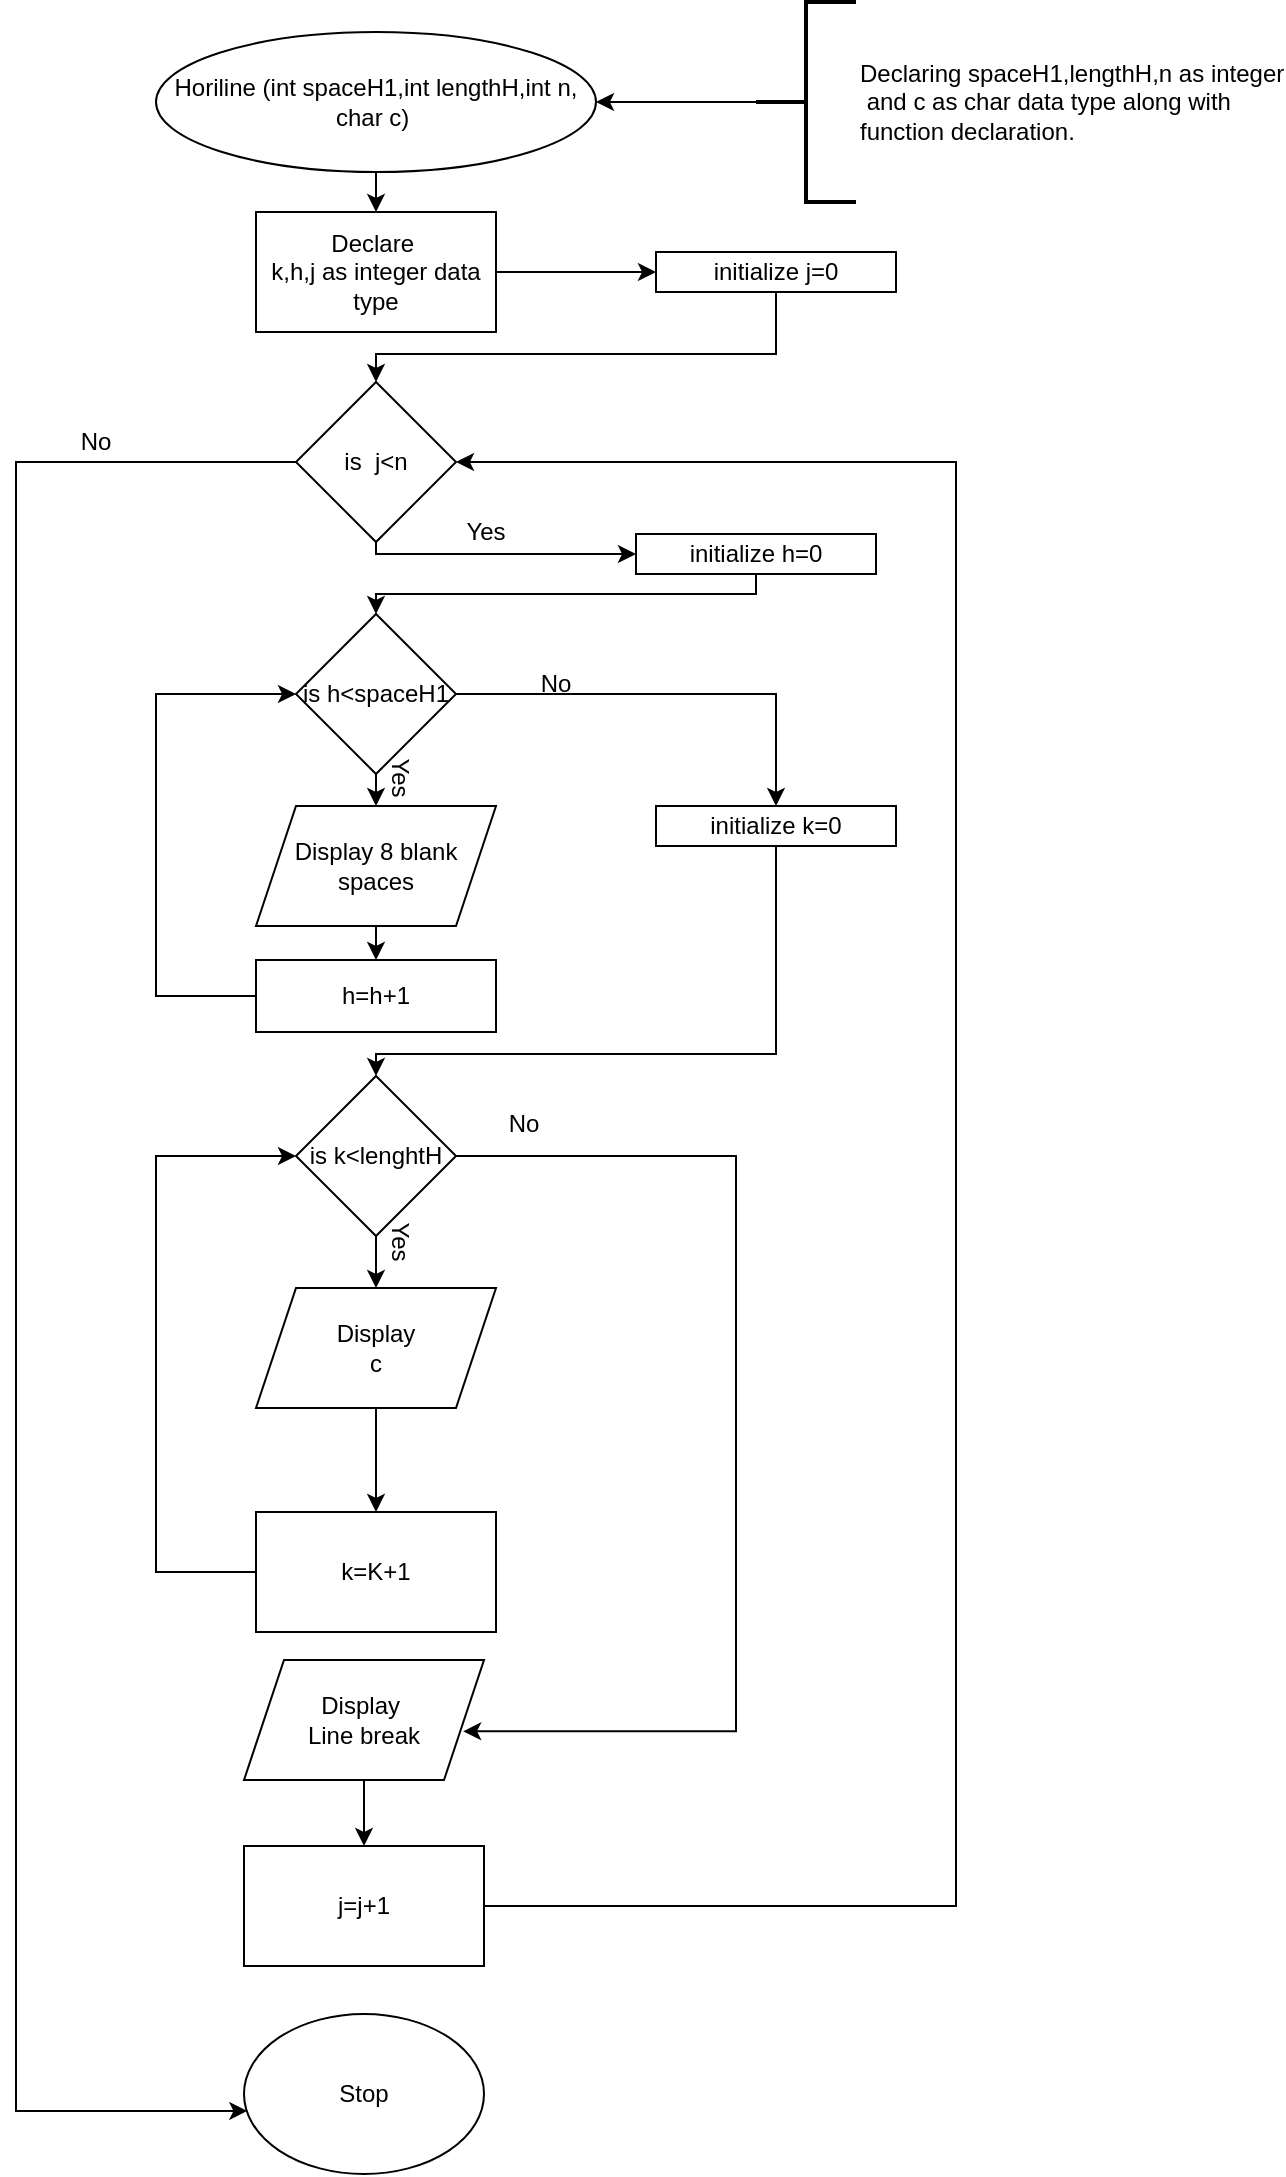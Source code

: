 <mxfile version="20.2.3" type="device" pages="6"><diagram id="p1FTkBk9wP_Xiq8iNhR5" name="Page-1"><mxGraphModel dx="1887" dy="1198" grid="1" gridSize="10" guides="1" tooltips="1" connect="1" arrows="1" fold="1" page="1" pageScale="1" pageWidth="827" pageHeight="1169" math="0" shadow="0"><root><mxCell id="0"/><mxCell id="1" parent="0"/><mxCell id="iisx2QnDkUdA05eunolM-1" value="Horiline (int&amp;nbsp;&lt;span style=&quot;&quot;&gt;spaceH1,int lengthH,int n,&lt;br&gt;char&amp;nbsp;&lt;/span&gt;&lt;span style=&quot;&quot;&gt;c)&amp;nbsp;&lt;/span&gt;" style="ellipse;whiteSpace=wrap;html=1;" parent="1" vertex="1"><mxGeometry x="250" y="49" width="220" height="70" as="geometry"/></mxCell><mxCell id="waXCIbczD9v_ZEU9Zljl-16" style="edgeStyle=orthogonalEdgeStyle;rounded=0;orthogonalLoop=1;jettySize=auto;html=1;exitX=0.5;exitY=1;exitDx=0;exitDy=0;entryX=0.5;entryY=0;entryDx=0;entryDy=0;fontSize=10;" edge="1" parent="1" source="iisx2QnDkUdA05eunolM-2" target="9egVIdhZh8Oad_Y4F6jN-28"><mxGeometry relative="1" as="geometry"/></mxCell><mxCell id="iisx2QnDkUdA05eunolM-2" value="Display 8 blank spaces" style="shape=parallelogram;perimeter=parallelogramPerimeter;whiteSpace=wrap;html=1;fixedSize=1;" parent="1" vertex="1"><mxGeometry x="300" y="436" width="120" height="60" as="geometry"/></mxCell><mxCell id="waXCIbczD9v_ZEU9Zljl-2" value="" style="edgeStyle=orthogonalEdgeStyle;rounded=0;orthogonalLoop=1;jettySize=auto;html=1;fontSize=10;" edge="1" parent="1" source="9egVIdhZh8Oad_Y4F6jN-1" target="waXCIbczD9v_ZEU9Zljl-1"><mxGeometry relative="1" as="geometry"/></mxCell><mxCell id="9egVIdhZh8Oad_Y4F6jN-1" value="Declare&amp;nbsp;&lt;br&gt;k,h,j as integer data type" style="rounded=0;whiteSpace=wrap;html=1;" parent="1" vertex="1"><mxGeometry x="300" y="139" width="120" height="60" as="geometry"/></mxCell><mxCell id="nbu_sp0vxbPnwU_EithO-4" style="edgeStyle=orthogonalEdgeStyle;rounded=0;orthogonalLoop=1;jettySize=auto;html=1;exitX=0.5;exitY=1;exitDx=0;exitDy=0;entryX=0.5;entryY=0;entryDx=0;entryDy=0;" parent="1" source="iisx2QnDkUdA05eunolM-1" target="9egVIdhZh8Oad_Y4F6jN-1" edge="1"><mxGeometry relative="1" as="geometry"/></mxCell><mxCell id="waXCIbczD9v_ZEU9Zljl-12" style="edgeStyle=orthogonalEdgeStyle;rounded=0;orthogonalLoop=1;jettySize=auto;html=1;exitX=0.5;exitY=1;exitDx=0;exitDy=0;entryX=0;entryY=0.5;entryDx=0;entryDy=0;fontSize=10;" edge="1" parent="1" source="9egVIdhZh8Oad_Y4F6jN-3" target="waXCIbczD9v_ZEU9Zljl-4"><mxGeometry relative="1" as="geometry"><Array as="points"><mxPoint x="360" y="310"/><mxPoint x="481" y="310"/></Array></mxGeometry></mxCell><mxCell id="9egVIdhZh8Oad_Y4F6jN-3" value="is&amp;nbsp; j&amp;lt;n" style="rhombus;whiteSpace=wrap;html=1;" parent="1" vertex="1"><mxGeometry x="320" y="224" width="80" height="80" as="geometry"/></mxCell><mxCell id="waXCIbczD9v_ZEU9Zljl-9" style="edgeStyle=orthogonalEdgeStyle;rounded=0;orthogonalLoop=1;jettySize=auto;html=1;exitX=1;exitY=0.5;exitDx=0;exitDy=0;entryX=0.5;entryY=0;entryDx=0;entryDy=0;fontSize=10;" edge="1" parent="1" source="9egVIdhZh8Oad_Y4F6jN-5" target="waXCIbczD9v_ZEU9Zljl-8"><mxGeometry relative="1" as="geometry"/></mxCell><mxCell id="waXCIbczD9v_ZEU9Zljl-15" style="edgeStyle=orthogonalEdgeStyle;rounded=0;orthogonalLoop=1;jettySize=auto;html=1;exitX=0.5;exitY=1;exitDx=0;exitDy=0;entryX=0.5;entryY=0;entryDx=0;entryDy=0;fontSize=10;" edge="1" parent="1" source="9egVIdhZh8Oad_Y4F6jN-5" target="iisx2QnDkUdA05eunolM-2"><mxGeometry relative="1" as="geometry"/></mxCell><mxCell id="9egVIdhZh8Oad_Y4F6jN-5" value="is h&amp;lt;spaceH1" style="rhombus;whiteSpace=wrap;html=1;" parent="1" vertex="1"><mxGeometry x="320" y="340" width="80" height="80" as="geometry"/></mxCell><mxCell id="9egVIdhZh8Oad_Y4F6jN-7" value="is k&amp;lt;lenghtH" style="rhombus;whiteSpace=wrap;html=1;" parent="1" vertex="1"><mxGeometry x="320" y="571" width="80" height="80" as="geometry"/></mxCell><mxCell id="9egVIdhZh8Oad_Y4F6jN-8" value="Display&lt;br&gt;c" style="shape=parallelogram;perimeter=parallelogramPerimeter;whiteSpace=wrap;html=1;fixedSize=1;" parent="1" vertex="1"><mxGeometry x="300" y="677" width="120" height="60" as="geometry"/></mxCell><mxCell id="9egVIdhZh8Oad_Y4F6jN-45" value="" style="edgeStyle=orthogonalEdgeStyle;rounded=0;orthogonalLoop=1;jettySize=auto;html=1;" parent="1" source="9egVIdhZh8Oad_Y4F6jN-7" target="9egVIdhZh8Oad_Y4F6jN-8" edge="1"><mxGeometry relative="1" as="geometry"/></mxCell><mxCell id="9egVIdhZh8Oad_Y4F6jN-9" value="Display&amp;nbsp;&lt;br&gt;Line break&lt;br&gt;" style="shape=parallelogram;perimeter=parallelogramPerimeter;whiteSpace=wrap;html=1;fixedSize=1;" parent="1" vertex="1"><mxGeometry x="294" y="863" width="120" height="60" as="geometry"/></mxCell><mxCell id="GfJakZsP5kLXRlQZcpQX-11" style="edgeStyle=orthogonalEdgeStyle;rounded=0;orthogonalLoop=1;jettySize=auto;html=1;exitX=1;exitY=0.5;exitDx=0;exitDy=0;entryX=0.913;entryY=0.594;entryDx=0;entryDy=0;entryPerimeter=0;" parent="1" source="9egVIdhZh8Oad_Y4F6jN-7" target="9egVIdhZh8Oad_Y4F6jN-9" edge="1"><mxGeometry relative="1" as="geometry"><Array as="points"><mxPoint x="540" y="611"/><mxPoint x="540" y="899"/></Array></mxGeometry></mxCell><mxCell id="9egVIdhZh8Oad_Y4F6jN-10" value="Stop&lt;br&gt;" style="ellipse;whiteSpace=wrap;html=1;" parent="1" vertex="1"><mxGeometry x="294" y="1040" width="120" height="80" as="geometry"/></mxCell><mxCell id="9egVIdhZh8Oad_Y4F6jN-14" value="" style="edgeStyle=orthogonalEdgeStyle;rounded=0;orthogonalLoop=1;jettySize=auto;html=1;entryX=0.014;entryY=0.606;entryDx=0;entryDy=0;entryPerimeter=0;" parent="1" source="9egVIdhZh8Oad_Y4F6jN-3" target="9egVIdhZh8Oad_Y4F6jN-10" edge="1"><mxGeometry relative="1" as="geometry"><mxPoint x="260" y="1089" as="targetPoint"/><Array as="points"><mxPoint x="180" y="264"/><mxPoint x="180" y="1089"/></Array><mxPoint x="260" y="259" as="sourcePoint"/></mxGeometry></mxCell><mxCell id="9egVIdhZh8Oad_Y4F6jN-15" value="No" style="text;html=1;strokeColor=none;fillColor=none;align=center;verticalAlign=middle;whiteSpace=wrap;rounded=0;" parent="1" vertex="1"><mxGeometry x="190" y="239" width="60" height="30" as="geometry"/></mxCell><mxCell id="9egVIdhZh8Oad_Y4F6jN-16" value="Yes&lt;br&gt;" style="text;html=1;strokeColor=none;fillColor=none;align=center;verticalAlign=middle;whiteSpace=wrap;rounded=0;rotation=90;" parent="1" vertex="1"><mxGeometry x="342" y="407" width="60" height="30" as="geometry"/></mxCell><mxCell id="GfJakZsP5kLXRlQZcpQX-10" style="edgeStyle=orthogonalEdgeStyle;rounded=0;orthogonalLoop=1;jettySize=auto;html=1;exitX=0;exitY=0.5;exitDx=0;exitDy=0;entryX=0;entryY=0.5;entryDx=0;entryDy=0;" parent="1" source="9egVIdhZh8Oad_Y4F6jN-23" target="9egVIdhZh8Oad_Y4F6jN-7" edge="1"><mxGeometry relative="1" as="geometry"><mxPoint x="270" y="840" as="sourcePoint"/><mxPoint x="290" y="632" as="targetPoint"/><Array as="points"><mxPoint x="250" y="819"/><mxPoint x="250" y="611"/></Array></mxGeometry></mxCell><mxCell id="9egVIdhZh8Oad_Y4F6jN-23" value="k=K+1" style="rounded=0;whiteSpace=wrap;html=1;" parent="1" vertex="1"><mxGeometry x="300" y="789" width="120" height="60" as="geometry"/></mxCell><mxCell id="GfJakZsP5kLXRlQZcpQX-9" value="" style="edgeStyle=orthogonalEdgeStyle;rounded=0;orthogonalLoop=1;jettySize=auto;html=1;" parent="1" source="9egVIdhZh8Oad_Y4F6jN-8" target="9egVIdhZh8Oad_Y4F6jN-23" edge="1"><mxGeometry relative="1" as="geometry"/></mxCell><mxCell id="GfJakZsP5kLXRlQZcpQX-17" style="edgeStyle=orthogonalEdgeStyle;rounded=0;orthogonalLoop=1;jettySize=auto;html=1;exitX=1;exitY=0.5;exitDx=0;exitDy=0;entryX=1;entryY=0.5;entryDx=0;entryDy=0;" parent="1" source="9egVIdhZh8Oad_Y4F6jN-27" target="9egVIdhZh8Oad_Y4F6jN-3" edge="1"><mxGeometry relative="1" as="geometry"><Array as="points"><mxPoint x="650" y="986"/><mxPoint x="650" y="264"/></Array></mxGeometry></mxCell><mxCell id="9egVIdhZh8Oad_Y4F6jN-27" value="j=j+1" style="rounded=0;whiteSpace=wrap;html=1;" parent="1" vertex="1"><mxGeometry x="294" y="956" width="120" height="60" as="geometry"/></mxCell><mxCell id="GfJakZsP5kLXRlQZcpQX-16" value="" style="edgeStyle=orthogonalEdgeStyle;rounded=0;orthogonalLoop=1;jettySize=auto;html=1;" parent="1" source="9egVIdhZh8Oad_Y4F6jN-9" target="9egVIdhZh8Oad_Y4F6jN-27" edge="1"><mxGeometry relative="1" as="geometry"/></mxCell><mxCell id="GfJakZsP5kLXRlQZcpQX-12" style="edgeStyle=orthogonalEdgeStyle;rounded=0;orthogonalLoop=1;jettySize=auto;html=1;exitX=0;exitY=0.5;exitDx=0;exitDy=0;entryX=0;entryY=0.5;entryDx=0;entryDy=0;" parent="1" source="9egVIdhZh8Oad_Y4F6jN-28" target="9egVIdhZh8Oad_Y4F6jN-5" edge="1"><mxGeometry relative="1" as="geometry"><Array as="points"><mxPoint x="250" y="531"/><mxPoint x="250" y="380"/></Array></mxGeometry></mxCell><mxCell id="9egVIdhZh8Oad_Y4F6jN-28" value="h=h+1" style="rounded=0;whiteSpace=wrap;html=1;" parent="1" vertex="1"><mxGeometry x="300" y="513" width="120" height="36" as="geometry"/></mxCell><mxCell id="GfJakZsP5kLXRlQZcpQX-2" value="Yes" style="text;html=1;strokeColor=none;fillColor=none;align=center;verticalAlign=middle;whiteSpace=wrap;rounded=0;rotation=0;" parent="1" vertex="1"><mxGeometry x="385" y="284" width="60" height="30" as="geometry"/></mxCell><mxCell id="GfJakZsP5kLXRlQZcpQX-13" value="No" style="text;html=1;strokeColor=none;fillColor=none;align=center;verticalAlign=middle;whiteSpace=wrap;rounded=0;" parent="1" vertex="1"><mxGeometry x="431" y="360" width="38" height="30" as="geometry"/></mxCell><mxCell id="GfJakZsP5kLXRlQZcpQX-14" value="Yes" style="text;html=1;strokeColor=none;fillColor=none;align=center;verticalAlign=middle;whiteSpace=wrap;rounded=0;rotation=90;" parent="1" vertex="1"><mxGeometry x="342" y="639" width="60" height="30" as="geometry"/></mxCell><mxCell id="GfJakZsP5kLXRlQZcpQX-15" value="No" style="text;html=1;strokeColor=none;fillColor=none;align=center;verticalAlign=middle;whiteSpace=wrap;rounded=0;" parent="1" vertex="1"><mxGeometry x="415" y="580" width="38" height="30" as="geometry"/></mxCell><mxCell id="nbu_sp0vxbPnwU_EithO-2" value="" style="edgeStyle=orthogonalEdgeStyle;rounded=0;orthogonalLoop=1;jettySize=auto;html=1;" parent="1" source="nbu_sp0vxbPnwU_EithO-1" target="iisx2QnDkUdA05eunolM-1" edge="1"><mxGeometry relative="1" as="geometry"/></mxCell><mxCell id="nbu_sp0vxbPnwU_EithO-1" value="&lt;span style=&quot;text-align: center;&quot;&gt;Declaring&amp;nbsp;&lt;/span&gt;&lt;span style=&quot;text-align: center;&quot;&gt;spaceH1,lengthH,n as integer&lt;br&gt;&amp;nbsp;and c as char data type along with &lt;br&gt;function declaration.&lt;/span&gt;" style="strokeWidth=2;html=1;shape=mxgraph.flowchart.annotation_2;align=left;labelPosition=right;pointerEvents=1;" parent="1" vertex="1"><mxGeometry x="550" y="34" width="50" height="100" as="geometry"/></mxCell><mxCell id="waXCIbczD9v_ZEU9Zljl-3" style="edgeStyle=orthogonalEdgeStyle;rounded=0;orthogonalLoop=1;jettySize=auto;html=1;exitX=0.5;exitY=1;exitDx=0;exitDy=0;entryX=0.5;entryY=0;entryDx=0;entryDy=0;fontSize=10;" edge="1" parent="1" source="waXCIbczD9v_ZEU9Zljl-1" target="9egVIdhZh8Oad_Y4F6jN-3"><mxGeometry relative="1" as="geometry"><Array as="points"><mxPoint x="560" y="210"/><mxPoint x="360" y="210"/></Array></mxGeometry></mxCell><mxCell id="waXCIbczD9v_ZEU9Zljl-1" value="initialize j=0" style="whiteSpace=wrap;html=1;rounded=0;" vertex="1" parent="1"><mxGeometry x="500" y="159" width="120" height="20" as="geometry"/></mxCell><mxCell id="waXCIbczD9v_ZEU9Zljl-14" style="edgeStyle=orthogonalEdgeStyle;rounded=0;orthogonalLoop=1;jettySize=auto;html=1;exitX=0.5;exitY=1;exitDx=0;exitDy=0;entryX=0.5;entryY=0;entryDx=0;entryDy=0;fontSize=10;" edge="1" parent="1" source="waXCIbczD9v_ZEU9Zljl-4" target="9egVIdhZh8Oad_Y4F6jN-5"><mxGeometry relative="1" as="geometry"><Array as="points"><mxPoint x="550" y="330"/><mxPoint x="360" y="330"/></Array></mxGeometry></mxCell><mxCell id="waXCIbczD9v_ZEU9Zljl-4" value="initialize h=0" style="whiteSpace=wrap;html=1;" vertex="1" parent="1"><mxGeometry x="490" y="300" width="120" height="20" as="geometry"/></mxCell><mxCell id="waXCIbczD9v_ZEU9Zljl-10" style="edgeStyle=orthogonalEdgeStyle;rounded=0;orthogonalLoop=1;jettySize=auto;html=1;exitX=0.5;exitY=1;exitDx=0;exitDy=0;entryX=0.5;entryY=0;entryDx=0;entryDy=0;fontSize=10;" edge="1" parent="1" source="waXCIbczD9v_ZEU9Zljl-8" target="9egVIdhZh8Oad_Y4F6jN-7"><mxGeometry relative="1" as="geometry"><Array as="points"><mxPoint x="560" y="560"/><mxPoint x="360" y="560"/></Array></mxGeometry></mxCell><mxCell id="waXCIbczD9v_ZEU9Zljl-8" value="initialize k=0" style="whiteSpace=wrap;html=1;" vertex="1" parent="1"><mxGeometry x="500" y="436" width="120" height="20" as="geometry"/></mxCell></root></mxGraphModel></diagram><diagram id="am5TAnyVODa3x8HaQudy" name="Page-2"><mxGraphModel dx="1483" dy="941" grid="1" gridSize="10" guides="1" tooltips="1" connect="1" arrows="1" fold="1" page="1" pageScale="1" pageWidth="827" pageHeight="1169" math="0" shadow="0"><root><mxCell id="0"/><mxCell id="1" parent="0"/><mxCell id="6LFFUMh1EIeN1oiUdIJB-1" style="edgeStyle=orthogonalEdgeStyle;rounded=0;orthogonalLoop=1;jettySize=auto;html=1;exitX=0.5;exitY=1;exitDx=0;exitDy=0;entryX=0.5;entryY=0;entryDx=0;entryDy=0;fontSize=10;" edge="1" parent="1" source="8vmv_a1CIVUOE9vYoWPh-1" target="8vmv_a1CIVUOE9vYoWPh-2"><mxGeometry relative="1" as="geometry"/></mxCell><mxCell id="8vmv_a1CIVUOE9vYoWPh-1" value="Vertiline(int&amp;nbsp;&lt;span style=&quot;&quot;&gt;spaceV1, &lt;br&gt;int noV,&lt;/span&gt;&lt;br style=&quot;&quot;&gt;&lt;span style=&quot;&quot;&gt;int lenghtV,char&amp;nbsp;&lt;/span&gt;&lt;span style=&quot;&quot;&gt;c)&lt;/span&gt;" style="ellipse;whiteSpace=wrap;html=1;" parent="1" vertex="1"><mxGeometry x="285" y="26" width="149.5" height="69" as="geometry"/></mxCell><mxCell id="6LFFUMh1EIeN1oiUdIJB-4" value="" style="edgeStyle=orthogonalEdgeStyle;rounded=0;orthogonalLoop=1;jettySize=auto;html=1;fontSize=10;" edge="1" parent="1" source="8vmv_a1CIVUOE9vYoWPh-2" target="6LFFUMh1EIeN1oiUdIJB-3"><mxGeometry relative="1" as="geometry"/></mxCell><mxCell id="8vmv_a1CIVUOE9vYoWPh-2" value="Delcare m,g,p as integer" style="rounded=0;whiteSpace=wrap;html=1;" parent="1" vertex="1"><mxGeometry x="300" y="120" width="120" height="29.5" as="geometry"/></mxCell><mxCell id="6LFFUMh1EIeN1oiUdIJB-7" style="edgeStyle=orthogonalEdgeStyle;rounded=0;orthogonalLoop=1;jettySize=auto;html=1;exitX=0.5;exitY=1;exitDx=0;exitDy=0;entryX=0;entryY=0.5;entryDx=0;entryDy=0;fontSize=10;" edge="1" parent="1" source="8vmv_a1CIVUOE9vYoWPh-3" target="6LFFUMh1EIeN1oiUdIJB-6"><mxGeometry relative="1" as="geometry"><Array as="points"><mxPoint x="359" y="305"/></Array></mxGeometry></mxCell><object label="Is m&amp;lt;noV" metsl="goo&#10;goo" id="8vmv_a1CIVUOE9vYoWPh-3"><mxCell style="rhombus;whiteSpace=wrap;html=1;" parent="1" vertex="1"><mxGeometry x="304" y="200" width="110" height="100" as="geometry"/></mxCell></object><mxCell id="8vmv_a1CIVUOE9vYoWPh-5" value="Is p&amp;lt;spaceV1&lt;br&gt;" style="rhombus;whiteSpace=wrap;html=1;" parent="1" vertex="1"><mxGeometry x="299" y="340" width="120" height="100" as="geometry"/></mxCell><mxCell id="s9uOAUSh9eyZtMkCcOR7-9" style="edgeStyle=orthogonalEdgeStyle;rounded=0;orthogonalLoop=1;jettySize=auto;html=1;exitX=0;exitY=0.5;exitDx=0;exitDy=0;entryX=0;entryY=0.5;entryDx=0;entryDy=0;" parent="1" source="8vmv_a1CIVUOE9vYoWPh-7" target="8vmv_a1CIVUOE9vYoWPh-5" edge="1"><mxGeometry relative="1" as="geometry"><Array as="points"><mxPoint x="210" y="576"/><mxPoint x="210" y="390"/></Array></mxGeometry></mxCell><mxCell id="8vmv_a1CIVUOE9vYoWPh-7" value="p=p+1" style="rounded=0;whiteSpace=wrap;html=1;" parent="1" vertex="1"><mxGeometry x="300" y="556" width="120" height="40" as="geometry"/></mxCell><mxCell id="s9uOAUSh9eyZtMkCcOR7-6" value="" style="edgeStyle=orthogonalEdgeStyle;rounded=0;orthogonalLoop=1;jettySize=auto;html=1;" parent="1" source="8vmv_a1CIVUOE9vYoWPh-9" target="8vmv_a1CIVUOE9vYoWPh-7" edge="1"><mxGeometry relative="1" as="geometry"/></mxCell><mxCell id="8vmv_a1CIVUOE9vYoWPh-9" value="Display&lt;br&gt;8&amp;nbsp;&lt;br&gt;blank spaces" style="shape=parallelogram;perimeter=parallelogramPerimeter;whiteSpace=wrap;html=1;fixedSize=1;" parent="1" vertex="1"><mxGeometry x="299" y="477" width="120" height="60" as="geometry"/></mxCell><mxCell id="s9uOAUSh9eyZtMkCcOR7-4" value="" style="edgeStyle=orthogonalEdgeStyle;rounded=0;orthogonalLoop=1;jettySize=auto;html=1;" parent="1" source="8vmv_a1CIVUOE9vYoWPh-5" target="8vmv_a1CIVUOE9vYoWPh-9" edge="1"><mxGeometry relative="1" as="geometry"/></mxCell><mxCell id="6LFFUMh1EIeN1oiUdIJB-12" value="" style="edgeStyle=orthogonalEdgeStyle;rounded=0;orthogonalLoop=1;jettySize=auto;html=1;fontSize=10;" edge="1" parent="1" source="8vmv_a1CIVUOE9vYoWPh-10" target="6LFFUMh1EIeN1oiUdIJB-9"><mxGeometry relative="1" as="geometry"/></mxCell><mxCell id="8vmv_a1CIVUOE9vYoWPh-10" value="Display c" style="shape=parallelogram;perimeter=parallelogramPerimeter;whiteSpace=wrap;html=1;fixedSize=1;" parent="1" vertex="1"><mxGeometry x="295" y="617" width="130" height="33" as="geometry"/></mxCell><mxCell id="s9uOAUSh9eyZtMkCcOR7-10" style="edgeStyle=orthogonalEdgeStyle;rounded=0;orthogonalLoop=1;jettySize=auto;html=1;exitX=1;exitY=0.5;exitDx=0;exitDy=0;entryX=0.5;entryY=0;entryDx=0;entryDy=0;" parent="1" source="8vmv_a1CIVUOE9vYoWPh-5" target="8vmv_a1CIVUOE9vYoWPh-10" edge="1"><mxGeometry relative="1" as="geometry"><mxPoint x="410" y="640" as="targetPoint"/><Array as="points"><mxPoint x="550" y="390"/><mxPoint x="550" y="600"/><mxPoint x="360" y="600"/></Array></mxGeometry></mxCell><mxCell id="8vmv_a1CIVUOE9vYoWPh-11" value="Is g&amp;lt; lengthV" style="rhombus;whiteSpace=wrap;html=1;" parent="1" vertex="1"><mxGeometry x="300" y="686" width="120" height="100" as="geometry"/></mxCell><mxCell id="8vmv_a1CIVUOE9vYoWPh-12" value="Display blank &lt;br&gt;space" style="shape=parallelogram;perimeter=parallelogramPerimeter;whiteSpace=wrap;html=1;fixedSize=1;" parent="1" vertex="1"><mxGeometry x="300" y="809" width="120" height="60" as="geometry"/></mxCell><mxCell id="8vmv_a1CIVUOE9vYoWPh-26" value="" style="edgeStyle=orthogonalEdgeStyle;rounded=0;orthogonalLoop=1;jettySize=auto;html=1;" parent="1" source="8vmv_a1CIVUOE9vYoWPh-11" target="8vmv_a1CIVUOE9vYoWPh-12" edge="1"><mxGeometry relative="1" as="geometry"/></mxCell><mxCell id="8vmv_a1CIVUOE9vYoWPh-13" value="Display c" style="shape=parallelogram;perimeter=parallelogramPerimeter;whiteSpace=wrap;html=1;fixedSize=1;" parent="1" vertex="1"><mxGeometry x="293" y="947" width="120" height="60" as="geometry"/></mxCell><mxCell id="s9uOAUSh9eyZtMkCcOR7-15" style="edgeStyle=orthogonalEdgeStyle;rounded=0;orthogonalLoop=1;jettySize=auto;html=1;exitX=1;exitY=0.5;exitDx=0;exitDy=0;entryX=0.939;entryY=0.588;entryDx=0;entryDy=0;entryPerimeter=0;" parent="1" source="8vmv_a1CIVUOE9vYoWPh-11" target="8vmv_a1CIVUOE9vYoWPh-13" edge="1"><mxGeometry relative="1" as="geometry"><mxPoint x="480" y="1000" as="targetPoint"/><Array as="points"><mxPoint x="540" y="736"/><mxPoint x="540" y="982"/></Array></mxGeometry></mxCell><mxCell id="8vmv_a1CIVUOE9vYoWPh-14" value="Dislpaly break &lt;br&gt;line" style="shape=parallelogram;perimeter=parallelogramPerimeter;whiteSpace=wrap;html=1;fixedSize=1;" parent="1" vertex="1"><mxGeometry x="293" y="1028" width="120" height="60" as="geometry"/></mxCell><mxCell id="8vmv_a1CIVUOE9vYoWPh-28" value="" style="edgeStyle=orthogonalEdgeStyle;rounded=0;orthogonalLoop=1;jettySize=auto;html=1;" parent="1" source="8vmv_a1CIVUOE9vYoWPh-13" target="8vmv_a1CIVUOE9vYoWPh-14" edge="1"><mxGeometry relative="1" as="geometry"/></mxCell><mxCell id="8vmv_a1CIVUOE9vYoWPh-15" value="Stop" style="ellipse;whiteSpace=wrap;html=1;" parent="1" vertex="1"><mxGeometry x="160" y="1040" width="100" height="60" as="geometry"/></mxCell><mxCell id="8vmv_a1CIVUOE9vYoWPh-31" value="" style="edgeStyle=orthogonalEdgeStyle;rounded=0;orthogonalLoop=1;jettySize=auto;html=1;entryX=0;entryY=0.5;entryDx=0;entryDy=0;exitX=0;exitY=0.5;exitDx=0;exitDy=0;" parent="1" source="8vmv_a1CIVUOE9vYoWPh-3" target="8vmv_a1CIVUOE9vYoWPh-15" edge="1"><mxGeometry relative="1" as="geometry"><mxPoint x="310" y="240" as="sourcePoint"/><mxPoint x="230" y="310" as="targetPoint"/><Array as="points"><mxPoint x="120" y="250"/><mxPoint x="120" y="1070"/></Array></mxGeometry></mxCell><mxCell id="s9uOAUSh9eyZtMkCcOR7-17" style="edgeStyle=orthogonalEdgeStyle;rounded=0;orthogonalLoop=1;jettySize=auto;html=1;exitX=1;exitY=0.5;exitDx=0;exitDy=0;entryX=1;entryY=0.5;entryDx=0;entryDy=0;" parent="1" source="8vmv_a1CIVUOE9vYoWPh-17" target="8vmv_a1CIVUOE9vYoWPh-3" edge="1"><mxGeometry relative="1" as="geometry"><Array as="points"><mxPoint x="640" y="1126"/><mxPoint x="640" y="250"/></Array></mxGeometry></mxCell><mxCell id="8vmv_a1CIVUOE9vYoWPh-17" value="m=m+1" style="rounded=0;whiteSpace=wrap;html=1;" parent="1" vertex="1"><mxGeometry x="293" y="1109" width="120" height="34" as="geometry"/></mxCell><mxCell id="8vmv_a1CIVUOE9vYoWPh-29" value="" style="edgeStyle=orthogonalEdgeStyle;rounded=0;orthogonalLoop=1;jettySize=auto;html=1;" parent="1" source="8vmv_a1CIVUOE9vYoWPh-14" target="8vmv_a1CIVUOE9vYoWPh-17" edge="1"><mxGeometry relative="1" as="geometry"/></mxCell><mxCell id="s9uOAUSh9eyZtMkCcOR7-14" style="edgeStyle=orthogonalEdgeStyle;rounded=0;orthogonalLoop=1;jettySize=auto;html=1;exitX=0;exitY=0.5;exitDx=0;exitDy=0;entryX=0;entryY=0.5;entryDx=0;entryDy=0;" parent="1" source="8vmv_a1CIVUOE9vYoWPh-18" target="8vmv_a1CIVUOE9vYoWPh-11" edge="1"><mxGeometry relative="1" as="geometry"><Array as="points"><mxPoint x="200" y="909"/><mxPoint x="200" y="736"/></Array></mxGeometry></mxCell><mxCell id="8vmv_a1CIVUOE9vYoWPh-18" value="g=g+1" style="rounded=0;whiteSpace=wrap;html=1;" parent="1" vertex="1"><mxGeometry x="299" y="889" width="120" height="40" as="geometry"/></mxCell><mxCell id="s9uOAUSh9eyZtMkCcOR7-13" value="" style="edgeStyle=orthogonalEdgeStyle;rounded=0;orthogonalLoop=1;jettySize=auto;html=1;" parent="1" source="8vmv_a1CIVUOE9vYoWPh-12" target="8vmv_a1CIVUOE9vYoWPh-18" edge="1"><mxGeometry relative="1" as="geometry"/></mxCell><mxCell id="s9uOAUSh9eyZtMkCcOR7-1" value="Yes" style="text;html=1;strokeColor=none;fillColor=none;align=center;verticalAlign=middle;whiteSpace=wrap;rounded=0;rotation=0;" parent="1" vertex="1"><mxGeometry x="390" y="280" width="60" height="30" as="geometry"/></mxCell><mxCell id="s9uOAUSh9eyZtMkCcOR7-3" value="No" style="text;html=1;strokeColor=none;fillColor=none;align=center;verticalAlign=middle;whiteSpace=wrap;rounded=0;" parent="1" vertex="1"><mxGeometry x="210" y="225" width="60" height="30" as="geometry"/></mxCell><mxCell id="s9uOAUSh9eyZtMkCcOR7-5" value="Yes" style="text;html=1;strokeColor=none;fillColor=none;align=center;verticalAlign=middle;whiteSpace=wrap;rounded=0;rotation=90;" parent="1" vertex="1"><mxGeometry x="340" y="440" width="60" height="30" as="geometry"/></mxCell><mxCell id="s9uOAUSh9eyZtMkCcOR7-11" value="No" style="text;html=1;strokeColor=none;fillColor=none;align=center;verticalAlign=middle;whiteSpace=wrap;rounded=0;" parent="1" vertex="1"><mxGeometry x="429" y="365" width="60" height="30" as="geometry"/></mxCell><mxCell id="s9uOAUSh9eyZtMkCcOR7-12" value="Yes" style="text;html=1;strokeColor=none;fillColor=none;align=center;verticalAlign=middle;whiteSpace=wrap;rounded=0;rotation=90;" parent="1" vertex="1"><mxGeometry x="340" y="778" width="60" height="30" as="geometry"/></mxCell><mxCell id="s9uOAUSh9eyZtMkCcOR7-16" value="No" style="text;html=1;strokeColor=none;fillColor=none;align=center;verticalAlign=middle;whiteSpace=wrap;rounded=0;" parent="1" vertex="1"><mxGeometry x="434.5" y="710" width="60" height="30" as="geometry"/></mxCell><mxCell id="O2JRoNDyrjy2f0Daw3kh-3" value="" style="edgeStyle=orthogonalEdgeStyle;rounded=0;orthogonalLoop=1;jettySize=auto;html=1;exitX=0;exitY=0.5;exitDx=0;exitDy=0;exitPerimeter=0;" parent="1" source="O2JRoNDyrjy2f0Daw3kh-2" target="8vmv_a1CIVUOE9vYoWPh-1" edge="1"><mxGeometry relative="1" as="geometry"><Array as="points"><mxPoint x="500" y="60"/></Array></mxGeometry></mxCell><mxCell id="O2JRoNDyrjy2f0Daw3kh-2" value="&lt;span style=&quot;text-align: center;&quot;&gt;Declaration of&lt;/span&gt;&lt;br style=&quot;text-align: center;&quot;&gt;&lt;span style=&quot;text-align: center;&quot;&gt;spaceV1, noV,&lt;/span&gt;&lt;br style=&quot;text-align: center;&quot;&gt;&lt;span style=&quot;text-align: center;&quot;&gt;lenghtV as local integer&lt;/span&gt;&lt;br style=&quot;text-align: center;&quot;&gt;&lt;span style=&quot;text-align: center;&quot;&gt;and c as local character data type along &lt;br&gt;with definition of function&lt;/span&gt;" style="strokeWidth=2;html=1;shape=mxgraph.flowchart.annotation_2;align=left;labelPosition=right;pointerEvents=1;" parent="1" vertex="1"><mxGeometry x="500" y="10.5" width="50" height="100" as="geometry"/></mxCell><mxCell id="6LFFUMh1EIeN1oiUdIJB-5" style="edgeStyle=orthogonalEdgeStyle;rounded=0;orthogonalLoop=1;jettySize=auto;html=1;exitX=0.5;exitY=1;exitDx=0;exitDy=0;entryX=0.5;entryY=0;entryDx=0;entryDy=0;fontSize=10;" edge="1" parent="1" source="6LFFUMh1EIeN1oiUdIJB-3" target="8vmv_a1CIVUOE9vYoWPh-3"><mxGeometry relative="1" as="geometry"><Array as="points"><mxPoint x="560" y="180"/><mxPoint x="359" y="180"/></Array></mxGeometry></mxCell><mxCell id="6LFFUMh1EIeN1oiUdIJB-3" value="initalize m=0" style="rounded=0;whiteSpace=wrap;html=1;" vertex="1" parent="1"><mxGeometry x="500" y="120" width="120" height="29.5" as="geometry"/></mxCell><mxCell id="6LFFUMh1EIeN1oiUdIJB-8" style="edgeStyle=orthogonalEdgeStyle;rounded=0;orthogonalLoop=1;jettySize=auto;html=1;exitX=0.5;exitY=1;exitDx=0;exitDy=0;entryX=0.5;entryY=0;entryDx=0;entryDy=0;fontSize=10;" edge="1" parent="1" source="6LFFUMh1EIeN1oiUdIJB-6" target="8vmv_a1CIVUOE9vYoWPh-5"><mxGeometry relative="1" as="geometry"><Array as="points"><mxPoint x="560" y="330"/><mxPoint x="359" y="330"/></Array></mxGeometry></mxCell><mxCell id="6LFFUMh1EIeN1oiUdIJB-6" value="initalize p=0" style="rounded=0;whiteSpace=wrap;html=1;" vertex="1" parent="1"><mxGeometry x="500" y="290" width="120" height="29.5" as="geometry"/></mxCell><mxCell id="6LFFUMh1EIeN1oiUdIJB-11" style="edgeStyle=orthogonalEdgeStyle;rounded=0;orthogonalLoop=1;jettySize=auto;html=1;exitX=0.5;exitY=1;exitDx=0;exitDy=0;entryX=0.5;entryY=0;entryDx=0;entryDy=0;fontSize=10;" edge="1" parent="1" source="6LFFUMh1EIeN1oiUdIJB-9" target="8vmv_a1CIVUOE9vYoWPh-11"><mxGeometry relative="1" as="geometry"><mxPoint x="560" y="676" as="sourcePoint"/><mxPoint x="360" y="685" as="targetPoint"/><Array as="points"><mxPoint x="570" y="670"/><mxPoint x="360" y="670"/></Array></mxGeometry></mxCell><mxCell id="6LFFUMh1EIeN1oiUdIJB-9" value="initalize g=0" style="rounded=0;whiteSpace=wrap;html=1;" vertex="1" parent="1"><mxGeometry x="510" y="618.5" width="120" height="29.5" as="geometry"/></mxCell></root></mxGraphModel></diagram><diagram id="2PL60QSI60d2z3KxunOH" name="Page-3"><mxGraphModel dx="1038" dy="659" grid="1" gridSize="10" guides="1" tooltips="1" connect="1" arrows="1" fold="1" page="1" pageScale="1" pageWidth="827" pageHeight="1169" math="0" shadow="0"><root><mxCell id="0"/><mxCell id="1" parent="0"/><mxCell id="SNmOEc3BtqR2XMrCkKRI-1" value="" style="group" parent="1" vertex="1" connectable="0"><mxGeometry x="160" y="506" width="460" height="433" as="geometry"/></mxCell><mxCell id="sWjg32chbtjTX0I4sx__-16" value="vertmid(int n)" style="ellipse;whiteSpace=wrap;html=1;" parent="SNmOEc3BtqR2XMrCkKRI-1" vertex="1"><mxGeometry x="130" y="25" width="90" height="50" as="geometry"/></mxCell><mxCell id="sWjg32chbtjTX0I4sx__-17" value="Display&lt;br&gt;blank line&amp;nbsp;" style="whiteSpace=wrap;html=1;" parent="SNmOEc3BtqR2XMrCkKRI-1" vertex="1"><mxGeometry x="115" y="315" width="120" height="60" as="geometry"/></mxCell><mxCell id="sWjg32chbtjTX0I4sx__-19" value="Stop" style="ellipse;whiteSpace=wrap;html=1;" parent="SNmOEc3BtqR2XMrCkKRI-1" vertex="1"><mxGeometry x="370" y="315" width="90" height="45" as="geometry"/></mxCell><mxCell id="_Pw3pCWG3OAG0IE1DA8e-8" value="" style="edgeStyle=orthogonalEdgeStyle;rounded=0;orthogonalLoop=1;jettySize=auto;html=1;fontSize=10;" edge="1" parent="SNmOEc3BtqR2XMrCkKRI-1" source="sWjg32chbtjTX0I4sx__-26" target="_Pw3pCWG3OAG0IE1DA8e-7"><mxGeometry relative="1" as="geometry"/></mxCell><mxCell id="sWjg32chbtjTX0I4sx__-26" value="Declare p&lt;br&gt;as integer and initialize it with 0" style="whiteSpace=wrap;html=1;" parent="SNmOEc3BtqR2XMrCkKRI-1" vertex="1"><mxGeometry x="115" y="120" width="120" height="60" as="geometry"/></mxCell><mxCell id="uLxJeJ_T_eiKssN3Fmt--4" value="" style="edgeStyle=orthogonalEdgeStyle;rounded=0;orthogonalLoop=1;jettySize=auto;html=1;" parent="SNmOEc3BtqR2XMrCkKRI-1" source="sWjg32chbtjTX0I4sx__-16" target="sWjg32chbtjTX0I4sx__-26" edge="1"><mxGeometry relative="1" as="geometry"/></mxCell><mxCell id="sWjg32chbtjTX0I4sx__-33" value="" style="edgeStyle=orthogonalEdgeStyle;rounded=0;orthogonalLoop=1;jettySize=auto;html=1;" parent="SNmOEc3BtqR2XMrCkKRI-1" source="sWjg32chbtjTX0I4sx__-28" target="sWjg32chbtjTX0I4sx__-17" edge="1"><mxGeometry relative="1" as="geometry"/></mxCell><mxCell id="sWjg32chbtjTX0I4sx__-36" style="edgeStyle=orthogonalEdgeStyle;rounded=0;orthogonalLoop=1;jettySize=auto;html=1;exitX=1;exitY=0.5;exitDx=0;exitDy=0;entryX=0.5;entryY=0;entryDx=0;entryDy=0;" parent="SNmOEc3BtqR2XMrCkKRI-1" source="sWjg32chbtjTX0I4sx__-28" target="sWjg32chbtjTX0I4sx__-19" edge="1"><mxGeometry relative="1" as="geometry"/></mxCell><mxCell id="sWjg32chbtjTX0I4sx__-28" value="Is&amp;nbsp;&lt;br&gt;p&amp;lt;n" style="rhombus;whiteSpace=wrap;html=1;" parent="SNmOEc3BtqR2XMrCkKRI-1" vertex="1"><mxGeometry x="135" y="205" width="80" height="80" as="geometry"/></mxCell><mxCell id="sWjg32chbtjTX0I4sx__-32" style="edgeStyle=orthogonalEdgeStyle;rounded=0;orthogonalLoop=1;jettySize=auto;html=1;exitX=0;exitY=0.5;exitDx=0;exitDy=0;entryX=0;entryY=0.5;entryDx=0;entryDy=0;" parent="SNmOEc3BtqR2XMrCkKRI-1" source="sWjg32chbtjTX0I4sx__-30" target="sWjg32chbtjTX0I4sx__-28" edge="1"><mxGeometry relative="1" as="geometry"><Array as="points"><mxPoint x="115" y="420"/><mxPoint y="420"/><mxPoint y="245"/></Array></mxGeometry></mxCell><mxCell id="sWjg32chbtjTX0I4sx__-30" value="p=p+1" style="whiteSpace=wrap;html=1;" parent="SNmOEc3BtqR2XMrCkKRI-1" vertex="1"><mxGeometry x="115" y="400" width="120" height="33" as="geometry"/></mxCell><mxCell id="sWjg32chbtjTX0I4sx__-34" value="" style="edgeStyle=orthogonalEdgeStyle;rounded=0;orthogonalLoop=1;jettySize=auto;html=1;" parent="SNmOEc3BtqR2XMrCkKRI-1" source="sWjg32chbtjTX0I4sx__-17" target="sWjg32chbtjTX0I4sx__-30" edge="1"><mxGeometry relative="1" as="geometry"/></mxCell><mxCell id="sWjg32chbtjTX0I4sx__-35" value="Yes" style="text;html=1;strokeColor=none;fillColor=none;align=center;verticalAlign=middle;whiteSpace=wrap;rounded=0;rotation=90;" parent="SNmOEc3BtqR2XMrCkKRI-1" vertex="1"><mxGeometry x="155" y="278" width="60" height="30" as="geometry"/></mxCell><mxCell id="sWjg32chbtjTX0I4sx__-37" value="No" style="text;html=1;strokeColor=none;fillColor=none;align=center;verticalAlign=middle;whiteSpace=wrap;rounded=0;" parent="SNmOEc3BtqR2XMrCkKRI-1" vertex="1"><mxGeometry x="254" y="220" width="60" height="30" as="geometry"/></mxCell><mxCell id="uLxJeJ_T_eiKssN3Fmt--7" value="" style="edgeStyle=orthogonalEdgeStyle;rounded=0;orthogonalLoop=1;jettySize=auto;html=1;" parent="SNmOEc3BtqR2XMrCkKRI-1" source="uLxJeJ_T_eiKssN3Fmt--5" target="sWjg32chbtjTX0I4sx__-16" edge="1"><mxGeometry relative="1" as="geometry"/></mxCell><mxCell id="uLxJeJ_T_eiKssN3Fmt--5" value="Declaration of n as local intger" style="strokeWidth=2;html=1;shape=mxgraph.flowchart.annotation_2;align=left;labelPosition=right;pointerEvents=1;" parent="SNmOEc3BtqR2XMrCkKRI-1" vertex="1"><mxGeometry x="287" width="50" height="100" as="geometry"/></mxCell><mxCell id="_Pw3pCWG3OAG0IE1DA8e-9" style="edgeStyle=orthogonalEdgeStyle;rounded=0;orthogonalLoop=1;jettySize=auto;html=1;exitX=0.5;exitY=1;exitDx=0;exitDy=0;entryX=0.5;entryY=0;entryDx=0;entryDy=0;fontSize=10;" edge="1" parent="SNmOEc3BtqR2XMrCkKRI-1" source="_Pw3pCWG3OAG0IE1DA8e-7" target="sWjg32chbtjTX0I4sx__-28"><mxGeometry relative="1" as="geometry"/></mxCell><mxCell id="_Pw3pCWG3OAG0IE1DA8e-7" value="initialize p=0" style="whiteSpace=wrap;html=1;" vertex="1" parent="SNmOEc3BtqR2XMrCkKRI-1"><mxGeometry x="310" y="137" width="120" height="26" as="geometry"/></mxCell><mxCell id="uLxJeJ_T_eiKssN3Fmt--2" value="Declaration of n as local intger" style="strokeWidth=2;html=1;shape=mxgraph.flowchart.annotation_2;align=left;labelPosition=right;pointerEvents=1;" parent="1" vertex="1"><mxGeometry x="460" y="49" width="50" height="100" as="geometry"/></mxCell><mxCell id="uLxJeJ_T_eiKssN3Fmt--3" value="" style="edgeStyle=orthogonalEdgeStyle;rounded=0;orthogonalLoop=1;jettySize=auto;html=1;" parent="1" source="uLxJeJ_T_eiKssN3Fmt--2" target="sWjg32chbtjTX0I4sx__-1" edge="1"><mxGeometry relative="1" as="geometry"/></mxCell><mxCell id="sWjg32chbtjTX0I4sx__-1" value="space(int n)" style="ellipse;whiteSpace=wrap;html=1;" parent="1" vertex="1"><mxGeometry x="284" y="74" width="106" height="50" as="geometry"/></mxCell><mxCell id="sWjg32chbtjTX0I4sx__-4" value="Declare q as integer data type&lt;br&gt;put p=0" style="whiteSpace=wrap;html=1;" parent="1" vertex="1"><mxGeometry x="277" y="144" width="120" height="50" as="geometry"/></mxCell><mxCell id="sWjg32chbtjTX0I4sx__-3" value="" style="edgeStyle=orthogonalEdgeStyle;rounded=0;orthogonalLoop=1;jettySize=auto;html=1;entryX=0.5;entryY=0;entryDx=0;entryDy=0;" parent="1" source="sWjg32chbtjTX0I4sx__-1" target="sWjg32chbtjTX0I4sx__-4" edge="1"><mxGeometry relative="1" as="geometry"><mxPoint x="460" y="99" as="targetPoint"/></mxGeometry></mxCell><mxCell id="sWjg32chbtjTX0I4sx__-6" value="Is&amp;nbsp;&lt;br&gt;q&amp;lt;n" style="rhombus;whiteSpace=wrap;html=1;" parent="1" vertex="1"><mxGeometry x="297" y="219.5" width="80" height="80" as="geometry"/></mxCell><mxCell id="sWjg32chbtjTX0I4sx__-8" value="Display eight &lt;br&gt;blank space" style="shape=parallelogram;perimeter=parallelogramPerimeter;whiteSpace=wrap;html=1;fixedSize=1;" parent="1" vertex="1"><mxGeometry x="277" y="336.5" width="120" height="60" as="geometry"/></mxCell><mxCell id="sWjg32chbtjTX0I4sx__-9" value="" style="edgeStyle=orthogonalEdgeStyle;rounded=0;orthogonalLoop=1;jettySize=auto;html=1;" parent="1" source="sWjg32chbtjTX0I4sx__-6" target="sWjg32chbtjTX0I4sx__-8" edge="1"><mxGeometry relative="1" as="geometry"/></mxCell><mxCell id="sWjg32chbtjTX0I4sx__-10" value="Yes" style="text;html=1;strokeColor=none;fillColor=none;align=center;verticalAlign=middle;whiteSpace=wrap;rounded=0;rotation=90;" parent="1" vertex="1"><mxGeometry x="320" y="294" width="60" height="30" as="geometry"/></mxCell><mxCell id="sWjg32chbtjTX0I4sx__-13" style="edgeStyle=orthogonalEdgeStyle;rounded=0;orthogonalLoop=1;jettySize=auto;html=1;exitX=0;exitY=0.5;exitDx=0;exitDy=0;entryX=0;entryY=0.5;entryDx=0;entryDy=0;" parent="1" source="sWjg32chbtjTX0I4sx__-11" target="sWjg32chbtjTX0I4sx__-6" edge="1"><mxGeometry relative="1" as="geometry"><Array as="points"><mxPoint x="190" y="435"/><mxPoint x="190" y="260"/></Array></mxGeometry></mxCell><mxCell id="sWjg32chbtjTX0I4sx__-11" value="q=q+1" style="whiteSpace=wrap;html=1;" parent="1" vertex="1"><mxGeometry x="277" y="416.5" width="120" height="37.5" as="geometry"/></mxCell><mxCell id="sWjg32chbtjTX0I4sx__-12" value="" style="edgeStyle=orthogonalEdgeStyle;rounded=0;orthogonalLoop=1;jettySize=auto;html=1;" parent="1" source="sWjg32chbtjTX0I4sx__-8" target="sWjg32chbtjTX0I4sx__-11" edge="1"><mxGeometry relative="1" as="geometry"/></mxCell><mxCell id="sWjg32chbtjTX0I4sx__-14" value="Stop" style="ellipse;whiteSpace=wrap;html=1;" parent="1" vertex="1"><mxGeometry x="437" y="237.5" width="93" height="44.5" as="geometry"/></mxCell><mxCell id="sWjg32chbtjTX0I4sx__-15" value="" style="edgeStyle=orthogonalEdgeStyle;rounded=0;orthogonalLoop=1;jettySize=auto;html=1;" parent="1" source="sWjg32chbtjTX0I4sx__-6" target="sWjg32chbtjTX0I4sx__-14" edge="1"><mxGeometry relative="1" as="geometry"/></mxCell><mxCell id="_Pw3pCWG3OAG0IE1DA8e-5" style="edgeStyle=orthogonalEdgeStyle;rounded=0;orthogonalLoop=1;jettySize=auto;html=1;exitX=0.5;exitY=1;exitDx=0;exitDy=0;entryX=0.5;entryY=0;entryDx=0;entryDy=0;fontSize=10;" edge="1" parent="1" source="_Pw3pCWG3OAG0IE1DA8e-2" target="sWjg32chbtjTX0I4sx__-6"><mxGeometry relative="1" as="geometry"><Array as="points"><mxPoint x="589" y="200"/><mxPoint x="337" y="200"/></Array></mxGeometry></mxCell><mxCell id="_Pw3pCWG3OAG0IE1DA8e-2" value="initialize q=0" style="whiteSpace=wrap;html=1;" vertex="1" parent="1"><mxGeometry x="529" y="156" width="120" height="26" as="geometry"/></mxCell><mxCell id="_Pw3pCWG3OAG0IE1DA8e-3" value="" style="edgeStyle=orthogonalEdgeStyle;rounded=0;orthogonalLoop=1;jettySize=auto;html=1;fontSize=10;" edge="1" parent="1" source="sWjg32chbtjTX0I4sx__-4" target="_Pw3pCWG3OAG0IE1DA8e-2"><mxGeometry relative="1" as="geometry"/></mxCell><mxCell id="_Pw3pCWG3OAG0IE1DA8e-4" style="edgeStyle=orthogonalEdgeStyle;rounded=0;orthogonalLoop=1;jettySize=auto;html=1;exitX=0.5;exitY=1;exitDx=0;exitDy=0;fontSize=10;" edge="1" parent="1" source="_Pw3pCWG3OAG0IE1DA8e-2" target="_Pw3pCWG3OAG0IE1DA8e-2"><mxGeometry relative="1" as="geometry"/></mxCell><mxCell id="_Pw3pCWG3OAG0IE1DA8e-6" value="No" style="text;html=1;strokeColor=none;fillColor=none;align=center;verticalAlign=middle;whiteSpace=wrap;rounded=0;" vertex="1" parent="1"><mxGeometry x="370" y="237" width="60" height="30" as="geometry"/></mxCell></root></mxGraphModel></diagram><diagram id="rZxJhzT_mY0ylBsXTMs0" name="Page-4"><mxGraphModel dx="1038" dy="659" grid="1" gridSize="10" guides="1" tooltips="1" connect="1" arrows="1" fold="1" page="1" pageScale="1" pageWidth="827" pageHeight="1169" math="0" shadow="0"><root><mxCell id="0"/><mxCell id="1" parent="0"/><mxCell id="R08NBvjeLNLxDkjLBozd-4" value="" style="edgeStyle=orthogonalEdgeStyle;rounded=0;orthogonalLoop=1;jettySize=auto;html=1;" parent="1" source="5pRKwSQRMjqc1aktx9aM-1" target="R08NBvjeLNLxDkjLBozd-3" edge="1"><mxGeometry relative="1" as="geometry"/></mxCell><mxCell id="5pRKwSQRMjqc1aktx9aM-1" value="alignborder(char str[],int spaceAB1,&lt;br&gt;int spaceAB2,int lenghtAB,char c)" style="ellipse;whiteSpace=wrap;html=1;" parent="1" vertex="1"><mxGeometry x="283" y="30" width="120" height="80" as="geometry"/></mxCell><mxCell id="R08NBvjeLNLxDkjLBozd-2" value="" style="edgeStyle=orthogonalEdgeStyle;rounded=0;orthogonalLoop=1;jettySize=auto;html=1;" parent="1" source="R08NBvjeLNLxDkjLBozd-1" target="5pRKwSQRMjqc1aktx9aM-1" edge="1"><mxGeometry relative="1" as="geometry"/></mxCell><mxCell id="R08NBvjeLNLxDkjLBozd-1" value="&lt;span style=&quot;text-align: center;&quot;&gt;Declaring str[] as character,spaceAB1,&lt;br&gt;&lt;/span&gt;&lt;span style=&quot;text-align: center;&quot;&gt;spaceAB2,lenghtAB as integer and &lt;br&gt;c as char data type local argument along &lt;br&gt;with function redeclartion)&lt;/span&gt;" style="strokeWidth=2;html=1;shape=mxgraph.flowchart.annotation_2;align=left;labelPosition=right;pointerEvents=1;" parent="1" vertex="1"><mxGeometry x="493" y="20" width="50" height="100" as="geometry"/></mxCell><mxCell id="R08NBvjeLNLxDkjLBozd-6" value="" style="edgeStyle=orthogonalEdgeStyle;rounded=0;orthogonalLoop=1;jettySize=auto;html=1;" parent="1" source="R08NBvjeLNLxDkjLBozd-3" target="R08NBvjeLNLxDkjLBozd-5" edge="1"><mxGeometry relative="1" as="geometry"/></mxCell><mxCell id="R08NBvjeLNLxDkjLBozd-3" value="Declare a, aum=0,u as integer data type" style="whiteSpace=wrap;html=1;" parent="1" vertex="1"><mxGeometry x="283" y="127" width="120" height="60" as="geometry"/></mxCell><mxCell id="R08NBvjeLNLxDkjLBozd-10" value="" style="edgeStyle=orthogonalEdgeStyle;rounded=0;orthogonalLoop=1;jettySize=auto;html=1;" parent="1" source="R08NBvjeLNLxDkjLBozd-5" target="R08NBvjeLNLxDkjLBozd-9" edge="1"><mxGeometry relative="1" as="geometry"/></mxCell><mxCell id="R08NBvjeLNLxDkjLBozd-5" value="a=strlen(str)&lt;br&gt;aum=lengthAB-(spaceAB2*8)-a+1" style="whiteSpace=wrap;html=1;" parent="1" vertex="1"><mxGeometry x="283" y="207" width="120" height="43" as="geometry"/></mxCell><mxCell id="R08NBvjeLNLxDkjLBozd-12" value="" style="edgeStyle=orthogonalEdgeStyle;rounded=0;orthogonalLoop=1;jettySize=auto;html=1;" parent="1" source="R08NBvjeLNLxDkjLBozd-9" target="R08NBvjeLNLxDkjLBozd-11" edge="1"><mxGeometry relative="1" as="geometry"/></mxCell><mxCell id="R08NBvjeLNLxDkjLBozd-9" value="initialize u=0" style="whiteSpace=wrap;html=1;" parent="1" vertex="1"><mxGeometry x="283" y="266.5" width="120" height="33.5" as="geometry"/></mxCell><mxCell id="R08NBvjeLNLxDkjLBozd-16" value="" style="edgeStyle=orthogonalEdgeStyle;rounded=0;orthogonalLoop=1;jettySize=auto;html=1;" parent="1" source="R08NBvjeLNLxDkjLBozd-11" target="R08NBvjeLNLxDkjLBozd-15" edge="1"><mxGeometry relative="1" as="geometry"/></mxCell><mxCell id="R08NBvjeLNLxDkjLBozd-22" style="edgeStyle=orthogonalEdgeStyle;rounded=0;orthogonalLoop=1;jettySize=auto;html=1;exitX=1;exitY=0.5;exitDx=0;exitDy=0;entryX=1;entryY=0.5;entryDx=0;entryDy=0;" parent="1" source="R08NBvjeLNLxDkjLBozd-11" target="R08NBvjeLNLxDkjLBozd-21" edge="1"><mxGeometry relative="1" as="geometry"><Array as="points"><mxPoint x="483" y="356"/><mxPoint x="483" y="535"/></Array></mxGeometry></mxCell><mxCell id="R08NBvjeLNLxDkjLBozd-11" value="Is&amp;nbsp;&lt;br&gt;u&amp;lt;spaceAB1" style="rhombus;whiteSpace=wrap;html=1;" parent="1" vertex="1"><mxGeometry x="293" y="315.75" width="100" height="80" as="geometry"/></mxCell><mxCell id="R08NBvjeLNLxDkjLBozd-18" value="" style="edgeStyle=orthogonalEdgeStyle;rounded=0;orthogonalLoop=1;jettySize=auto;html=1;" parent="1" source="R08NBvjeLNLxDkjLBozd-15" target="R08NBvjeLNLxDkjLBozd-17" edge="1"><mxGeometry relative="1" as="geometry"/></mxCell><mxCell id="R08NBvjeLNLxDkjLBozd-15" value="Display eight blank&lt;br&gt;space" style="shape=parallelogram;perimeter=parallelogramPerimeter;whiteSpace=wrap;html=1;fixedSize=1;" parent="1" vertex="1"><mxGeometry x="273" y="416.75" width="140" height="43.25" as="geometry"/></mxCell><mxCell id="R08NBvjeLNLxDkjLBozd-19" style="edgeStyle=orthogonalEdgeStyle;rounded=0;orthogonalLoop=1;jettySize=auto;html=1;exitX=0;exitY=0.5;exitDx=0;exitDy=0;entryX=0;entryY=0.5;entryDx=0;entryDy=0;" parent="1" source="R08NBvjeLNLxDkjLBozd-17" target="R08NBvjeLNLxDkjLBozd-11" edge="1"><mxGeometry relative="1" as="geometry"><Array as="points"><mxPoint x="233" y="491"/><mxPoint x="233" y="356"/></Array></mxGeometry></mxCell><mxCell id="R08NBvjeLNLxDkjLBozd-17" value="u=u+1" style="whiteSpace=wrap;html=1;" parent="1" vertex="1"><mxGeometry x="273" y="480.63" width="140" height="21.38" as="geometry"/></mxCell><mxCell id="R08NBvjeLNLxDkjLBozd-20" value="Yes" style="text;html=1;strokeColor=none;fillColor=none;align=center;verticalAlign=middle;whiteSpace=wrap;rounded=0;rotation=90;" parent="1" vertex="1"><mxGeometry x="333" y="386.75" width="60" height="30" as="geometry"/></mxCell><mxCell id="R08NBvjeLNLxDkjLBozd-38" style="edgeStyle=orthogonalEdgeStyle;rounded=0;orthogonalLoop=1;jettySize=auto;html=1;exitX=0.5;exitY=1;exitDx=0;exitDy=0;entryX=0.5;entryY=0;entryDx=0;entryDy=0;" parent="1" source="R08NBvjeLNLxDkjLBozd-21" target="R08NBvjeLNLxDkjLBozd-25" edge="1"><mxGeometry relative="1" as="geometry"/></mxCell><mxCell id="R08NBvjeLNLxDkjLBozd-21" value="Display c" style="shape=parallelogram;perimeter=parallelogramPerimeter;whiteSpace=wrap;html=1;fixedSize=1;" parent="1" vertex="1"><mxGeometry x="263" y="520" width="140" height="30" as="geometry"/></mxCell><mxCell id="R08NBvjeLNLxDkjLBozd-23" value="No" style="text;html=1;strokeColor=none;fillColor=none;align=center;verticalAlign=middle;whiteSpace=wrap;rounded=0;" parent="1" vertex="1"><mxGeometry x="397" y="330" width="60" height="30" as="geometry"/></mxCell><mxCell id="R08NBvjeLNLxDkjLBozd-24" value="" style="edgeStyle=orthogonalEdgeStyle;rounded=0;orthogonalLoop=1;jettySize=auto;html=1;" parent="1" source="R08NBvjeLNLxDkjLBozd-25" target="R08NBvjeLNLxDkjLBozd-28" edge="1"><mxGeometry relative="1" as="geometry"/></mxCell><mxCell id="R08NBvjeLNLxDkjLBozd-25" value="initialize u=0" style="whiteSpace=wrap;html=1;" parent="1" vertex="1"><mxGeometry x="272.97" y="584" width="120" height="33.5" as="geometry"/></mxCell><mxCell id="R08NBvjeLNLxDkjLBozd-26" value="" style="edgeStyle=orthogonalEdgeStyle;rounded=0;orthogonalLoop=1;jettySize=auto;html=1;" parent="1" source="R08NBvjeLNLxDkjLBozd-28" target="R08NBvjeLNLxDkjLBozd-30" edge="1"><mxGeometry relative="1" as="geometry"/></mxCell><mxCell id="R08NBvjeLNLxDkjLBozd-27" style="edgeStyle=orthogonalEdgeStyle;rounded=0;orthogonalLoop=1;jettySize=auto;html=1;exitX=1;exitY=0.5;exitDx=0;exitDy=0;entryX=1;entryY=0.5;entryDx=0;entryDy=0;" parent="1" source="R08NBvjeLNLxDkjLBozd-28" target="R08NBvjeLNLxDkjLBozd-34" edge="1"><mxGeometry relative="1" as="geometry"><Array as="points"><mxPoint x="472.97" y="673.5"/><mxPoint x="472.97" y="852.5"/></Array></mxGeometry></mxCell><mxCell id="R08NBvjeLNLxDkjLBozd-28" value="Is&amp;nbsp;&lt;br&gt;u&amp;lt;spaceAB2" style="rhombus;whiteSpace=wrap;html=1;" parent="1" vertex="1"><mxGeometry x="282.97" y="633.25" width="100" height="80" as="geometry"/></mxCell><mxCell id="R08NBvjeLNLxDkjLBozd-29" value="" style="edgeStyle=orthogonalEdgeStyle;rounded=0;orthogonalLoop=1;jettySize=auto;html=1;" parent="1" source="R08NBvjeLNLxDkjLBozd-30" target="R08NBvjeLNLxDkjLBozd-32" edge="1"><mxGeometry relative="1" as="geometry"/></mxCell><mxCell id="R08NBvjeLNLxDkjLBozd-30" value="Display eight blank&lt;br&gt;space" style="shape=parallelogram;perimeter=parallelogramPerimeter;whiteSpace=wrap;html=1;fixedSize=1;" parent="1" vertex="1"><mxGeometry x="262.97" y="734.25" width="140" height="43.25" as="geometry"/></mxCell><mxCell id="R08NBvjeLNLxDkjLBozd-31" style="edgeStyle=orthogonalEdgeStyle;rounded=0;orthogonalLoop=1;jettySize=auto;html=1;exitX=0;exitY=0.5;exitDx=0;exitDy=0;entryX=0;entryY=0.5;entryDx=0;entryDy=0;" parent="1" source="R08NBvjeLNLxDkjLBozd-32" target="R08NBvjeLNLxDkjLBozd-28" edge="1"><mxGeometry relative="1" as="geometry"><Array as="points"><mxPoint x="222.97" y="808.5"/><mxPoint x="222.97" y="673.5"/></Array></mxGeometry></mxCell><mxCell id="R08NBvjeLNLxDkjLBozd-32" value="u=u+1" style="whiteSpace=wrap;html=1;" parent="1" vertex="1"><mxGeometry x="262.97" y="798.13" width="140" height="21.38" as="geometry"/></mxCell><mxCell id="R08NBvjeLNLxDkjLBozd-33" value="Yes" style="text;html=1;strokeColor=none;fillColor=none;align=center;verticalAlign=middle;whiteSpace=wrap;rounded=0;rotation=90;" parent="1" vertex="1"><mxGeometry x="322.97" y="704.25" width="60" height="30" as="geometry"/></mxCell><mxCell id="R08NBvjeLNLxDkjLBozd-54" style="edgeStyle=orthogonalEdgeStyle;rounded=0;orthogonalLoop=1;jettySize=auto;html=1;exitX=0.5;exitY=1;exitDx=0;exitDy=0;entryX=0.5;entryY=0;entryDx=0;entryDy=0;" parent="1" source="R08NBvjeLNLxDkjLBozd-34" target="R08NBvjeLNLxDkjLBozd-40" edge="1"><mxGeometry relative="1" as="geometry"/></mxCell><mxCell id="R08NBvjeLNLxDkjLBozd-34" value="Display str" style="shape=parallelogram;perimeter=parallelogramPerimeter;whiteSpace=wrap;html=1;fixedSize=1;" parent="1" vertex="1"><mxGeometry x="252.97" y="837.5" width="140" height="30" as="geometry"/></mxCell><mxCell id="R08NBvjeLNLxDkjLBozd-35" value="No" style="text;html=1;strokeColor=none;fillColor=none;align=center;verticalAlign=middle;whiteSpace=wrap;rounded=0;" parent="1" vertex="1"><mxGeometry x="386.97" y="647.5" width="60" height="30" as="geometry"/></mxCell><mxCell id="R08NBvjeLNLxDkjLBozd-39" value="" style="edgeStyle=orthogonalEdgeStyle;rounded=0;orthogonalLoop=1;jettySize=auto;html=1;" parent="1" source="R08NBvjeLNLxDkjLBozd-40" target="R08NBvjeLNLxDkjLBozd-43" edge="1"><mxGeometry relative="1" as="geometry"/></mxCell><mxCell id="R08NBvjeLNLxDkjLBozd-40" value="initialize u=0" style="whiteSpace=wrap;html=1;" parent="1" vertex="1"><mxGeometry x="257.97" y="899" width="120" height="33.5" as="geometry"/></mxCell><mxCell id="R08NBvjeLNLxDkjLBozd-41" value="" style="edgeStyle=orthogonalEdgeStyle;rounded=0;orthogonalLoop=1;jettySize=auto;html=1;" parent="1" source="R08NBvjeLNLxDkjLBozd-43" target="R08NBvjeLNLxDkjLBozd-45" edge="1"><mxGeometry relative="1" as="geometry"/></mxCell><mxCell id="R08NBvjeLNLxDkjLBozd-55" value="" style="edgeStyle=orthogonalEdgeStyle;rounded=0;orthogonalLoop=1;jettySize=auto;html=1;" parent="1" source="R08NBvjeLNLxDkjLBozd-43" target="R08NBvjeLNLxDkjLBozd-49" edge="1"><mxGeometry relative="1" as="geometry"/></mxCell><mxCell id="R08NBvjeLNLxDkjLBozd-43" value="Is&amp;nbsp;&lt;br&gt;u&amp;lt;aum" style="rhombus;whiteSpace=wrap;html=1;" parent="1" vertex="1"><mxGeometry x="267.97" y="969.25" width="100" height="80" as="geometry"/></mxCell><mxCell id="R08NBvjeLNLxDkjLBozd-44" value="" style="edgeStyle=orthogonalEdgeStyle;rounded=0;orthogonalLoop=1;jettySize=auto;html=1;" parent="1" source="R08NBvjeLNLxDkjLBozd-45" target="R08NBvjeLNLxDkjLBozd-47" edge="1"><mxGeometry relative="1" as="geometry"/></mxCell><mxCell id="R08NBvjeLNLxDkjLBozd-45" value="Display&amp;nbsp; blank&lt;br&gt;space" style="shape=parallelogram;perimeter=parallelogramPerimeter;whiteSpace=wrap;html=1;fixedSize=1;" parent="1" vertex="1"><mxGeometry x="247.97" y="1070.25" width="140" height="39.75" as="geometry"/></mxCell><mxCell id="R08NBvjeLNLxDkjLBozd-46" style="edgeStyle=orthogonalEdgeStyle;rounded=0;orthogonalLoop=1;jettySize=auto;html=1;exitX=0;exitY=0.5;exitDx=0;exitDy=0;entryX=0;entryY=0.5;entryDx=0;entryDy=0;" parent="1" source="R08NBvjeLNLxDkjLBozd-47" target="R08NBvjeLNLxDkjLBozd-43" edge="1"><mxGeometry relative="1" as="geometry"><Array as="points"><mxPoint x="194.97" y="1144.5"/><mxPoint x="194.97" y="1009.5"/></Array></mxGeometry></mxCell><mxCell id="R08NBvjeLNLxDkjLBozd-47" value="u=u+1" style="whiteSpace=wrap;html=1;" parent="1" vertex="1"><mxGeometry x="247.97" y="1134.13" width="140" height="21.38" as="geometry"/></mxCell><mxCell id="R08NBvjeLNLxDkjLBozd-48" value="Yes" style="text;html=1;strokeColor=none;fillColor=none;align=center;verticalAlign=middle;whiteSpace=wrap;rounded=0;rotation=90;" parent="1" vertex="1"><mxGeometry x="307.97" y="1040.25" width="60" height="30" as="geometry"/></mxCell><mxCell id="R08NBvjeLNLxDkjLBozd-57" value="" style="edgeStyle=orthogonalEdgeStyle;rounded=0;orthogonalLoop=1;jettySize=auto;html=1;" parent="1" source="R08NBvjeLNLxDkjLBozd-49" target="R08NBvjeLNLxDkjLBozd-56" edge="1"><mxGeometry relative="1" as="geometry"/></mxCell><mxCell id="R08NBvjeLNLxDkjLBozd-49" value="Display c" style="shape=parallelogram;perimeter=parallelogramPerimeter;whiteSpace=wrap;html=1;fixedSize=1;" parent="1" vertex="1"><mxGeometry x="470" y="994.25" width="140" height="30" as="geometry"/></mxCell><mxCell id="R08NBvjeLNLxDkjLBozd-50" value="No" style="text;html=1;strokeColor=none;fillColor=none;align=center;verticalAlign=middle;whiteSpace=wrap;rounded=0;" parent="1" vertex="1"><mxGeometry x="386.97" y="980" width="60" height="30" as="geometry"/></mxCell><mxCell id="R08NBvjeLNLxDkjLBozd-59" value="" style="edgeStyle=orthogonalEdgeStyle;rounded=0;orthogonalLoop=1;jettySize=auto;html=1;" parent="1" source="R08NBvjeLNLxDkjLBozd-56" target="R08NBvjeLNLxDkjLBozd-58" edge="1"><mxGeometry relative="1" as="geometry"/></mxCell><mxCell id="R08NBvjeLNLxDkjLBozd-56" value="Display blank line" style="shape=parallelogram;perimeter=parallelogramPerimeter;whiteSpace=wrap;html=1;fixedSize=1;" parent="1" vertex="1"><mxGeometry x="470" y="1043.25" width="140" height="30" as="geometry"/></mxCell><mxCell id="R08NBvjeLNLxDkjLBozd-58" value="Stop" style="ellipse;whiteSpace=wrap;html=1;" parent="1" vertex="1"><mxGeometry x="495" y="1102.38" width="90" height="31.75" as="geometry"/></mxCell></root></mxGraphModel></diagram><diagram id="5sqj-pEn2SwkDV_-u3G0" name="Page-5"><mxGraphModel dx="1038" dy="659" grid="1" gridSize="10" guides="1" tooltips="1" connect="1" arrows="1" fold="1" page="1" pageScale="1" pageWidth="827" pageHeight="1169" math="0" shadow="0"><root><mxCell id="0"/><mxCell id="1" parent="0"/><mxCell id="rdeXkkVZJy32Z7nPAeD8-2" value="" style="edgeStyle=orthogonalEdgeStyle;rounded=0;orthogonalLoop=1;jettySize=auto;html=1;" parent="1" source="3cJ1G-6XnHeLa777GNTS-1" target="rdeXkkVZJy32Z7nPAeD8-1" edge="1"><mxGeometry relative="1" as="geometry"/></mxCell><mxCell id="3cJ1G-6XnHeLa777GNTS-1" value="alignborderno(char str[ ],int spaceABN1,&lt;br&gt;int spaceABN2,int lenghtABN,char c,int i)" style="ellipse;whiteSpace=wrap;html=1;" parent="1" vertex="1"><mxGeometry x="280" y="10" width="160" height="100" as="geometry"/></mxCell><mxCell id="QsC38Q_RPehCmR8WjusC-2" value="" style="edgeStyle=orthogonalEdgeStyle;rounded=0;orthogonalLoop=1;jettySize=auto;html=1;" parent="1" source="QsC38Q_RPehCmR8WjusC-1" target="3cJ1G-6XnHeLa777GNTS-1" edge="1"><mxGeometry relative="1" as="geometry"/></mxCell><mxCell id="QsC38Q_RPehCmR8WjusC-1" value="&lt;span style=&quot;text-align: center;&quot;&gt;Declaring str[ ] as character,spaceABN1,&lt;br&gt;&lt;/span&gt;&lt;span style=&quot;text-align: center;&quot;&gt;spaceABN2,lenghtABN,i as integer and &lt;br&gt;c as char data type local argument along &lt;br&gt;with function redeclartion)&lt;/span&gt;" style="strokeWidth=2;html=1;shape=mxgraph.flowchart.annotation_2;align=left;labelPosition=right;pointerEvents=1;" parent="1" vertex="1"><mxGeometry x="493" y="10" width="50" height="100" as="geometry"/></mxCell><mxCell id="rdeXkkVZJy32Z7nPAeD8-4" value="" style="edgeStyle=orthogonalEdgeStyle;rounded=0;orthogonalLoop=1;jettySize=auto;html=1;" parent="1" source="rdeXkkVZJy32Z7nPAeD8-1" target="rdeXkkVZJy32Z7nPAeD8-3" edge="1"><mxGeometry relative="1" as="geometry"/></mxCell><mxCell id="rdeXkkVZJy32Z7nPAeD8-1" value="Declare sum=0,u,a=0&lt;br&gt;no=i,count=0 as integer data type" style="whiteSpace=wrap;html=1;" parent="1" vertex="1"><mxGeometry x="300" y="136" width="120" height="60" as="geometry"/></mxCell><mxCell id="rdeXkkVZJy32Z7nPAeD8-6" value="" style="edgeStyle=orthogonalEdgeStyle;rounded=0;orthogonalLoop=1;jettySize=auto;html=1;" parent="1" source="rdeXkkVZJy32Z7nPAeD8-3" target="rdeXkkVZJy32Z7nPAeD8-5" edge="1"><mxGeometry relative="1" as="geometry"/></mxCell><mxCell id="rdeXkkVZJy32Z7nPAeD8-8" value="" style="edgeStyle=orthogonalEdgeStyle;rounded=0;orthogonalLoop=1;jettySize=auto;html=1;" parent="1" source="rdeXkkVZJy32Z7nPAeD8-3" target="rdeXkkVZJy32Z7nPAeD8-7" edge="1"><mxGeometry relative="1" as="geometry"/></mxCell><mxCell id="rdeXkkVZJy32Z7nPAeD8-3" value="Is no=0" style="rhombus;whiteSpace=wrap;html=1;" parent="1" vertex="1"><mxGeometry x="320" y="221" width="80" height="80" as="geometry"/></mxCell><mxCell id="2Lu5BdDIj_3UXCDeLoUa-3" style="edgeStyle=orthogonalEdgeStyle;rounded=0;orthogonalLoop=1;jettySize=auto;html=1;exitX=1;exitY=0.5;exitDx=0;exitDy=0;" parent="1" source="rdeXkkVZJy32Z7nPAeD8-5" edge="1"><mxGeometry relative="1" as="geometry"><mxPoint x="518" y="480" as="targetPoint"/><Array as="points"><mxPoint x="640" y="261"/></Array></mxGeometry></mxCell><mxCell id="rdeXkkVZJy32Z7nPAeD8-5" value="count=count +1" style="whiteSpace=wrap;html=1;" parent="1" vertex="1"><mxGeometry x="458" y="241.5" width="120" height="39" as="geometry"/></mxCell><mxCell id="rdeXkkVZJy32Z7nPAeD8-10" value="" style="edgeStyle=orthogonalEdgeStyle;rounded=0;orthogonalLoop=1;jettySize=auto;html=1;" parent="1" source="rdeXkkVZJy32Z7nPAeD8-7" target="rdeXkkVZJy32Z7nPAeD8-9" edge="1"><mxGeometry relative="1" as="geometry"/></mxCell><mxCell id="rdeXkkVZJy32Z7nPAeD8-13" value="" style="edgeStyle=orthogonalEdgeStyle;rounded=0;orthogonalLoop=1;jettySize=auto;html=1;" parent="1" source="rdeXkkVZJy32Z7nPAeD8-7" target="rdeXkkVZJy32Z7nPAeD8-12" edge="1"><mxGeometry relative="1" as="geometry"/></mxCell><mxCell id="rdeXkkVZJy32Z7nPAeD8-7" value="Is no not &lt;br&gt;equal to 0&amp;nbsp;" style="rhombus;whiteSpace=wrap;html=1;" parent="1" vertex="1"><mxGeometry x="320" y="337" width="80" height="80" as="geometry"/></mxCell><mxCell id="rdeXkkVZJy32Z7nPAeD8-11" style="edgeStyle=orthogonalEdgeStyle;rounded=0;orthogonalLoop=1;jettySize=auto;html=1;exitX=0;exitY=0.75;exitDx=0;exitDy=0;entryX=0;entryY=0.5;entryDx=0;entryDy=0;" parent="1" source="rdeXkkVZJy32Z7nPAeD8-9" target="rdeXkkVZJy32Z7nPAeD8-7" edge="1"><mxGeometry relative="1" as="geometry"><Array as="points"><mxPoint x="250" y="479"/><mxPoint x="250" y="377"/></Array></mxGeometry></mxCell><mxCell id="rdeXkkVZJy32Z7nPAeD8-9" value="no=no/10&lt;br&gt;count=count +1" style="whiteSpace=wrap;html=1;" parent="1" vertex="1"><mxGeometry x="300" y="447" width="120" height="43" as="geometry"/></mxCell><mxCell id="YdmxlFLhqRsqdxVS2DSR-13" style="edgeStyle=orthogonalEdgeStyle;rounded=0;orthogonalLoop=1;jettySize=auto;html=1;exitX=0.5;exitY=1;exitDx=0;exitDy=0;entryX=1;entryY=0.5;entryDx=0;entryDy=0;" parent="1" source="rdeXkkVZJy32Z7nPAeD8-12" target="YdmxlFLhqRsqdxVS2DSR-2" edge="1"><mxGeometry relative="1" as="geometry"/></mxCell><mxCell id="rdeXkkVZJy32Z7nPAeD8-12" value="sum=lengthABN-(spaceABN2*8)-a-count-1" style="whiteSpace=wrap;html=1;" parent="1" vertex="1"><mxGeometry x="458" y="355.5" width="120" height="43" as="geometry"/></mxCell><mxCell id="YdmxlFLhqRsqdxVS2DSR-1" value="" style="edgeStyle=orthogonalEdgeStyle;rounded=0;orthogonalLoop=1;jettySize=auto;html=1;" parent="1" source="YdmxlFLhqRsqdxVS2DSR-2" target="YdmxlFLhqRsqdxVS2DSR-5" edge="1"><mxGeometry relative="1" as="geometry"/></mxCell><mxCell id="YdmxlFLhqRsqdxVS2DSR-2" value="initialize u=0" style="whiteSpace=wrap;html=1;" parent="1" vertex="1"><mxGeometry x="300.97" y="515" width="120" height="33.5" as="geometry"/></mxCell><mxCell id="YdmxlFLhqRsqdxVS2DSR-3" value="" style="edgeStyle=orthogonalEdgeStyle;rounded=0;orthogonalLoop=1;jettySize=auto;html=1;" parent="1" source="YdmxlFLhqRsqdxVS2DSR-5" target="YdmxlFLhqRsqdxVS2DSR-7" edge="1"><mxGeometry relative="1" as="geometry"/></mxCell><mxCell id="YdmxlFLhqRsqdxVS2DSR-4" style="edgeStyle=orthogonalEdgeStyle;rounded=0;orthogonalLoop=1;jettySize=auto;html=1;exitX=1;exitY=0.5;exitDx=0;exitDy=0;entryX=1;entryY=0.5;entryDx=0;entryDy=0;" parent="1" source="YdmxlFLhqRsqdxVS2DSR-5" target="YdmxlFLhqRsqdxVS2DSR-11" edge="1"><mxGeometry relative="1" as="geometry"><Array as="points"><mxPoint x="500.97" y="604.5"/><mxPoint x="500.97" y="783.5"/></Array></mxGeometry></mxCell><mxCell id="YdmxlFLhqRsqdxVS2DSR-5" value="Is&amp;nbsp;&lt;br&gt;u&amp;lt;spaceABN1" style="rhombus;whiteSpace=wrap;html=1;" parent="1" vertex="1"><mxGeometry x="310.97" y="564.25" width="100" height="80" as="geometry"/></mxCell><mxCell id="YdmxlFLhqRsqdxVS2DSR-6" value="" style="edgeStyle=orthogonalEdgeStyle;rounded=0;orthogonalLoop=1;jettySize=auto;html=1;" parent="1" source="YdmxlFLhqRsqdxVS2DSR-7" target="YdmxlFLhqRsqdxVS2DSR-9" edge="1"><mxGeometry relative="1" as="geometry"/></mxCell><mxCell id="YdmxlFLhqRsqdxVS2DSR-7" value="Display eight blank&lt;br&gt;space" style="shape=parallelogram;perimeter=parallelogramPerimeter;whiteSpace=wrap;html=1;fixedSize=1;" parent="1" vertex="1"><mxGeometry x="290.97" y="665.25" width="140" height="43.25" as="geometry"/></mxCell><mxCell id="YdmxlFLhqRsqdxVS2DSR-8" style="edgeStyle=orthogonalEdgeStyle;rounded=0;orthogonalLoop=1;jettySize=auto;html=1;exitX=0;exitY=0.5;exitDx=0;exitDy=0;entryX=0;entryY=0.5;entryDx=0;entryDy=0;" parent="1" source="YdmxlFLhqRsqdxVS2DSR-9" target="YdmxlFLhqRsqdxVS2DSR-5" edge="1"><mxGeometry relative="1" as="geometry"><Array as="points"><mxPoint x="250.97" y="739.5"/><mxPoint x="250.97" y="604.5"/></Array></mxGeometry></mxCell><mxCell id="YdmxlFLhqRsqdxVS2DSR-9" value="u=u+1" style="whiteSpace=wrap;html=1;" parent="1" vertex="1"><mxGeometry x="290.97" y="729.13" width="140" height="21.38" as="geometry"/></mxCell><mxCell id="YdmxlFLhqRsqdxVS2DSR-10" value="Yes" style="text;html=1;strokeColor=none;fillColor=none;align=center;verticalAlign=middle;whiteSpace=wrap;rounded=0;rotation=90;" parent="1" vertex="1"><mxGeometry x="350.97" y="633.25" width="60" height="30" as="geometry"/></mxCell><mxCell id="YdmxlFLhqRsqdxVS2DSR-26" style="edgeStyle=orthogonalEdgeStyle;rounded=0;orthogonalLoop=1;jettySize=auto;html=1;exitX=0.5;exitY=1;exitDx=0;exitDy=0;entryX=0.5;entryY=0;entryDx=0;entryDy=0;" parent="1" edge="1"><mxGeometry relative="1" as="geometry"><mxPoint x="356.97" y="798.5" as="sourcePoint"/><mxPoint x="350.97" y="820" as="targetPoint"/></mxGeometry></mxCell><mxCell id="YdmxlFLhqRsqdxVS2DSR-11" value="Display c" style="shape=parallelogram;perimeter=parallelogramPerimeter;whiteSpace=wrap;html=1;fixedSize=1;" parent="1" vertex="1"><mxGeometry x="280.97" y="768.5" width="140" height="30" as="geometry"/></mxCell><mxCell id="YdmxlFLhqRsqdxVS2DSR-12" value="No" style="text;html=1;strokeColor=none;fillColor=none;align=center;verticalAlign=middle;whiteSpace=wrap;rounded=0;" parent="1" vertex="1"><mxGeometry x="414.97" y="578.5" width="60" height="30" as="geometry"/></mxCell><mxCell id="YdmxlFLhqRsqdxVS2DSR-14" value="" style="edgeStyle=orthogonalEdgeStyle;rounded=0;orthogonalLoop=1;jettySize=auto;html=1;" parent="1" source="YdmxlFLhqRsqdxVS2DSR-15" target="YdmxlFLhqRsqdxVS2DSR-18" edge="1"><mxGeometry relative="1" as="geometry"/></mxCell><mxCell id="YdmxlFLhqRsqdxVS2DSR-15" value="initialize u=0" style="whiteSpace=wrap;html=1;" parent="1" vertex="1"><mxGeometry x="287.97" y="820" width="120" height="33.5" as="geometry"/></mxCell><mxCell id="YdmxlFLhqRsqdxVS2DSR-16" value="" style="edgeStyle=orthogonalEdgeStyle;rounded=0;orthogonalLoop=1;jettySize=auto;html=1;" parent="1" source="YdmxlFLhqRsqdxVS2DSR-18" target="YdmxlFLhqRsqdxVS2DSR-20" edge="1"><mxGeometry relative="1" as="geometry"/></mxCell><mxCell id="YdmxlFLhqRsqdxVS2DSR-17" style="edgeStyle=orthogonalEdgeStyle;rounded=0;orthogonalLoop=1;jettySize=auto;html=1;exitX=1;exitY=0.5;exitDx=0;exitDy=0;entryX=1;entryY=0.5;entryDx=0;entryDy=0;" parent="1" source="YdmxlFLhqRsqdxVS2DSR-18" target="YdmxlFLhqRsqdxVS2DSR-24" edge="1"><mxGeometry relative="1" as="geometry"><Array as="points"><mxPoint x="487.97" y="909.5"/><mxPoint x="487.97" y="1088.5"/></Array></mxGeometry></mxCell><mxCell id="YdmxlFLhqRsqdxVS2DSR-18" value="Is&amp;nbsp;&lt;br&gt;u&amp;lt;spaceABN2" style="rhombus;whiteSpace=wrap;html=1;" parent="1" vertex="1"><mxGeometry x="297.97" y="869.25" width="100" height="80" as="geometry"/></mxCell><mxCell id="YdmxlFLhqRsqdxVS2DSR-19" value="" style="edgeStyle=orthogonalEdgeStyle;rounded=0;orthogonalLoop=1;jettySize=auto;html=1;" parent="1" source="YdmxlFLhqRsqdxVS2DSR-20" target="YdmxlFLhqRsqdxVS2DSR-22" edge="1"><mxGeometry relative="1" as="geometry"/></mxCell><mxCell id="YdmxlFLhqRsqdxVS2DSR-20" value="Display eight blank&lt;br&gt;space" style="shape=parallelogram;perimeter=parallelogramPerimeter;whiteSpace=wrap;html=1;fixedSize=1;" parent="1" vertex="1"><mxGeometry x="277.97" y="970.25" width="140" height="43.25" as="geometry"/></mxCell><mxCell id="YdmxlFLhqRsqdxVS2DSR-21" style="edgeStyle=orthogonalEdgeStyle;rounded=0;orthogonalLoop=1;jettySize=auto;html=1;exitX=0;exitY=0.5;exitDx=0;exitDy=0;entryX=0;entryY=0.5;entryDx=0;entryDy=0;" parent="1" source="YdmxlFLhqRsqdxVS2DSR-22" target="YdmxlFLhqRsqdxVS2DSR-18" edge="1"><mxGeometry relative="1" as="geometry"><Array as="points"><mxPoint x="237.97" y="1044.5"/><mxPoint x="237.97" y="909.5"/></Array></mxGeometry></mxCell><mxCell id="YdmxlFLhqRsqdxVS2DSR-22" value="u=u+1" style="whiteSpace=wrap;html=1;" parent="1" vertex="1"><mxGeometry x="277.97" y="1034.13" width="140" height="21.38" as="geometry"/></mxCell><mxCell id="YdmxlFLhqRsqdxVS2DSR-23" value="Yes" style="text;html=1;strokeColor=none;fillColor=none;align=center;verticalAlign=middle;whiteSpace=wrap;rounded=0;rotation=90;" parent="1" vertex="1"><mxGeometry x="337.97" y="940.25" width="60" height="30" as="geometry"/></mxCell><mxCell id="YdmxlFLhqRsqdxVS2DSR-28" value="" style="edgeStyle=orthogonalEdgeStyle;rounded=0;orthogonalLoop=1;jettySize=auto;html=1;" parent="1" source="YdmxlFLhqRsqdxVS2DSR-24" target="YdmxlFLhqRsqdxVS2DSR-27" edge="1"><mxGeometry relative="1" as="geometry"/></mxCell><mxCell id="YdmxlFLhqRsqdxVS2DSR-24" value="Display str=i" style="shape=parallelogram;perimeter=parallelogramPerimeter;whiteSpace=wrap;html=1;fixedSize=1;" parent="1" vertex="1"><mxGeometry x="277.97" y="1073.5" width="140" height="30" as="geometry"/></mxCell><mxCell id="YdmxlFLhqRsqdxVS2DSR-25" value="No" style="text;html=1;strokeColor=none;fillColor=none;align=center;verticalAlign=middle;whiteSpace=wrap;rounded=0;" parent="1" vertex="1"><mxGeometry x="401.97" y="883.5" width="60" height="30" as="geometry"/></mxCell><mxCell id="YdmxlFLhqRsqdxVS2DSR-27" value="align" style="ellipse;whiteSpace=wrap;html=1;aspect=fixed;" parent="1" vertex="1"><mxGeometry x="332.97" y="1130" width="30" height="30" as="geometry"/></mxCell><mxCell id="2Lu5BdDIj_3UXCDeLoUa-1" value="Yes" style="text;html=1;strokeColor=none;fillColor=none;align=center;verticalAlign=middle;whiteSpace=wrap;rounded=0;" parent="1" vertex="1"><mxGeometry x="391" y="234" width="60" height="30" as="geometry"/></mxCell><mxCell id="2Lu5BdDIj_3UXCDeLoUa-2" value="No" style="text;html=1;strokeColor=none;fillColor=none;align=center;verticalAlign=middle;whiteSpace=wrap;rounded=0;rotation=90;" parent="1" vertex="1"><mxGeometry x="339.97" y="301" width="60" height="30" as="geometry"/></mxCell><mxCell id="2Lu5BdDIj_3UXCDeLoUa-4" value="No" style="text;html=1;strokeColor=none;fillColor=none;align=center;verticalAlign=middle;whiteSpace=wrap;rounded=0;" parent="1" vertex="1"><mxGeometry x="391" y="355.5" width="60" height="30" as="geometry"/></mxCell><mxCell id="2Lu5BdDIj_3UXCDeLoUa-5" value="Yes" style="text;html=1;strokeColor=none;fillColor=none;align=center;verticalAlign=middle;whiteSpace=wrap;rounded=0;rotation=90;" parent="1" vertex="1"><mxGeometry x="338.97" y="412" width="60" height="30" as="geometry"/></mxCell><mxCell id="__FqR6l_dZnjJK9KZ1vM-1" value="" style="edgeStyle=orthogonalEdgeStyle;rounded=0;orthogonalLoop=1;jettySize=auto;html=1;" parent="1" source="__FqR6l_dZnjJK9KZ1vM-2" target="__FqR6l_dZnjJK9KZ1vM-5" edge="1"><mxGeometry relative="1" as="geometry"/></mxCell><mxCell id="__FqR6l_dZnjJK9KZ1vM-2" value="initialize u=0" style="whiteSpace=wrap;html=1;" parent="1" vertex="1"><mxGeometry x="586.97" y="604.5" width="120" height="33.5" as="geometry"/></mxCell><mxCell id="__FqR6l_dZnjJK9KZ1vM-3" value="" style="edgeStyle=orthogonalEdgeStyle;rounded=0;orthogonalLoop=1;jettySize=auto;html=1;" parent="1" source="__FqR6l_dZnjJK9KZ1vM-5" target="__FqR6l_dZnjJK9KZ1vM-7" edge="1"><mxGeometry relative="1" as="geometry"/></mxCell><mxCell id="__FqR6l_dZnjJK9KZ1vM-4" style="edgeStyle=orthogonalEdgeStyle;rounded=0;orthogonalLoop=1;jettySize=auto;html=1;exitX=1;exitY=0.5;exitDx=0;exitDy=0;entryX=1;entryY=0.5;entryDx=0;entryDy=0;" parent="1" source="__FqR6l_dZnjJK9KZ1vM-5" target="__FqR6l_dZnjJK9KZ1vM-13" edge="1"><mxGeometry relative="1" as="geometry"><Array as="points"><mxPoint x="787" y="693.5"/><mxPoint x="787" y="872.5"/></Array><mxPoint x="706.97" y="873" as="targetPoint"/></mxGeometry></mxCell><mxCell id="__FqR6l_dZnjJK9KZ1vM-5" value="Is&amp;nbsp;&lt;br&gt;u&amp;lt;sum" style="rhombus;whiteSpace=wrap;html=1;" parent="1" vertex="1"><mxGeometry x="596.97" y="653.75" width="100" height="80" as="geometry"/></mxCell><mxCell id="__FqR6l_dZnjJK9KZ1vM-6" value="" style="edgeStyle=orthogonalEdgeStyle;rounded=0;orthogonalLoop=1;jettySize=auto;html=1;" parent="1" source="__FqR6l_dZnjJK9KZ1vM-7" target="__FqR6l_dZnjJK9KZ1vM-9" edge="1"><mxGeometry relative="1" as="geometry"/></mxCell><mxCell id="__FqR6l_dZnjJK9KZ1vM-7" value="Display&amp;nbsp; blank&lt;br&gt;space" style="shape=parallelogram;perimeter=parallelogramPerimeter;whiteSpace=wrap;html=1;fixedSize=1;" parent="1" vertex="1"><mxGeometry x="576.97" y="754.75" width="140" height="43.25" as="geometry"/></mxCell><mxCell id="__FqR6l_dZnjJK9KZ1vM-8" style="edgeStyle=orthogonalEdgeStyle;rounded=0;orthogonalLoop=1;jettySize=auto;html=1;exitX=0;exitY=0.5;exitDx=0;exitDy=0;entryX=0;entryY=0.5;entryDx=0;entryDy=0;" parent="1" source="__FqR6l_dZnjJK9KZ1vM-9" target="__FqR6l_dZnjJK9KZ1vM-5" edge="1"><mxGeometry relative="1" as="geometry"><Array as="points"><mxPoint x="540.97" y="829"/><mxPoint x="540.97" y="694"/></Array></mxGeometry></mxCell><mxCell id="__FqR6l_dZnjJK9KZ1vM-9" value="u=u+1" style="whiteSpace=wrap;html=1;" parent="1" vertex="1"><mxGeometry x="576.97" y="818.63" width="140" height="21.38" as="geometry"/></mxCell><mxCell id="__FqR6l_dZnjJK9KZ1vM-10" value="Yes" style="text;html=1;strokeColor=none;fillColor=none;align=center;verticalAlign=middle;whiteSpace=wrap;rounded=0;rotation=90;" parent="1" vertex="1"><mxGeometry x="661.73" y="747.3" width="31.11" height="3.86" as="geometry"/></mxCell><mxCell id="__FqR6l_dZnjJK9KZ1vM-11" value="No" style="text;html=1;strokeColor=none;fillColor=none;align=center;verticalAlign=middle;whiteSpace=wrap;rounded=0;" parent="1" vertex="1"><mxGeometry x="700.97" y="668" width="60" height="30" as="geometry"/></mxCell><mxCell id="__FqR6l_dZnjJK9KZ1vM-12" value="" style="edgeStyle=orthogonalEdgeStyle;rounded=0;orthogonalLoop=1;jettySize=auto;html=1;" parent="1" source="__FqR6l_dZnjJK9KZ1vM-13" target="__FqR6l_dZnjJK9KZ1vM-15" edge="1"><mxGeometry relative="1" as="geometry"/></mxCell><mxCell id="__FqR6l_dZnjJK9KZ1vM-13" value="Display c" style="shape=parallelogram;perimeter=parallelogramPerimeter;whiteSpace=wrap;html=1;fixedSize=1;" parent="1" vertex="1"><mxGeometry x="576.97" y="857.5" width="140" height="30" as="geometry"/></mxCell><mxCell id="__FqR6l_dZnjJK9KZ1vM-14" value="" style="edgeStyle=orthogonalEdgeStyle;rounded=0;orthogonalLoop=1;jettySize=auto;html=1;" parent="1" source="__FqR6l_dZnjJK9KZ1vM-15" target="__FqR6l_dZnjJK9KZ1vM-16" edge="1"><mxGeometry relative="1" as="geometry"/></mxCell><mxCell id="__FqR6l_dZnjJK9KZ1vM-15" value="Display blank line" style="shape=parallelogram;perimeter=parallelogramPerimeter;whiteSpace=wrap;html=1;fixedSize=1;" parent="1" vertex="1"><mxGeometry x="572" y="913.5" width="150" height="34" as="geometry"/></mxCell><mxCell id="__FqR6l_dZnjJK9KZ1vM-16" value="Stop" style="ellipse;whiteSpace=wrap;html=1;" parent="1" vertex="1"><mxGeometry x="605" y="967.5" width="85" height="47" as="geometry"/></mxCell><mxCell id="IBrvB7eNHo3SrOt53Ts8-3" style="edgeStyle=orthogonalEdgeStyle;rounded=0;orthogonalLoop=1;jettySize=auto;html=1;exitX=0.5;exitY=1;exitDx=0;exitDy=0;entryX=0.5;entryY=0;entryDx=0;entryDy=0;" parent="1" source="IBrvB7eNHo3SrOt53Ts8-1" target="__FqR6l_dZnjJK9KZ1vM-2" edge="1"><mxGeometry relative="1" as="geometry"/></mxCell><mxCell id="IBrvB7eNHo3SrOt53Ts8-1" value="align" style="ellipse;whiteSpace=wrap;html=1;aspect=fixed;" parent="1" vertex="1"><mxGeometry x="631.5" y="550.25" width="30" height="30" as="geometry"/></mxCell></root></mxGraphModel></diagram><diagram id="dKv8El5q-esHhUHEF0Yd" name="Page-6"><mxGraphModel dx="1038" dy="659" grid="1" gridSize="10" guides="1" tooltips="1" connect="1" arrows="1" fold="1" page="1" pageScale="1" pageWidth="827" pageHeight="1169" math="0" shadow="0"><root><mxCell id="0"/><mxCell id="1" parent="0"/><mxCell id="Uf9_JV3IlZFpZotCN-Fi-1" value="" style="edgeStyle=orthogonalEdgeStyle;rounded=0;orthogonalLoop=1;jettySize=auto;html=1;" parent="1" source="Uf9_JV3IlZFpZotCN-Fi-2" target="Uf9_JV3IlZFpZotCN-Fi-6" edge="1"><mxGeometry relative="1" as="geometry"/></mxCell><mxCell id="Uf9_JV3IlZFpZotCN-Fi-2" value="alignborderfloatno(char &lt;br&gt;str[ ],int spaceABNF1,&lt;br&gt;int spaceABNF2,int lenghtABFN,char c,float i)" style="ellipse;whiteSpace=wrap;html=1;" parent="1" vertex="1"><mxGeometry x="280" y="10" width="160" height="100" as="geometry"/></mxCell><mxCell id="Uf9_JV3IlZFpZotCN-Fi-3" value="" style="edgeStyle=orthogonalEdgeStyle;rounded=0;orthogonalLoop=1;jettySize=auto;html=1;" parent="1" source="Uf9_JV3IlZFpZotCN-Fi-4" target="Uf9_JV3IlZFpZotCN-Fi-2" edge="1"><mxGeometry relative="1" as="geometry"/></mxCell><mxCell id="Uf9_JV3IlZFpZotCN-Fi-4" value="&lt;span style=&quot;text-align: center;&quot;&gt;Declaring str[ ] as character,spaceABFN1,&lt;br&gt;&lt;/span&gt;&lt;span style=&quot;text-align: center;&quot;&gt;spaceABFN2,lenghtABFN, as integer,i as float &lt;br&gt;and c as char data type local argument along &lt;br&gt;with function redeclartion)&lt;/span&gt;" style="strokeWidth=2;html=1;shape=mxgraph.flowchart.annotation_2;align=left;labelPosition=right;pointerEvents=1;" parent="1" vertex="1"><mxGeometry x="493" y="10" width="50" height="100" as="geometry"/></mxCell><mxCell id="Uf9_JV3IlZFpZotCN-Fi-5" value="" style="edgeStyle=orthogonalEdgeStyle;rounded=0;orthogonalLoop=1;jettySize=auto;html=1;" parent="1" source="Uf9_JV3IlZFpZotCN-Fi-6" target="Uf9_JV3IlZFpZotCN-Fi-9" edge="1"><mxGeometry relative="1" as="geometry"/></mxCell><mxCell id="Uf9_JV3IlZFpZotCN-Fi-6" value="Declare sum=0,u,a=0&lt;br&gt;floatno=i,count=0 as integer data type" style="whiteSpace=wrap;html=1;" parent="1" vertex="1"><mxGeometry x="300" y="136" width="120" height="60" as="geometry"/></mxCell><mxCell id="Uf9_JV3IlZFpZotCN-Fi-7" value="" style="edgeStyle=orthogonalEdgeStyle;rounded=0;orthogonalLoop=1;jettySize=auto;html=1;" parent="1" source="Uf9_JV3IlZFpZotCN-Fi-9" target="Uf9_JV3IlZFpZotCN-Fi-11" edge="1"><mxGeometry relative="1" as="geometry"/></mxCell><mxCell id="Uf9_JV3IlZFpZotCN-Fi-8" value="" style="edgeStyle=orthogonalEdgeStyle;rounded=0;orthogonalLoop=1;jettySize=auto;html=1;" parent="1" source="Uf9_JV3IlZFpZotCN-Fi-9" target="Uf9_JV3IlZFpZotCN-Fi-14" edge="1"><mxGeometry relative="1" as="geometry"/></mxCell><mxCell id="Uf9_JV3IlZFpZotCN-Fi-9" value="Is floatno=0" style="rhombus;whiteSpace=wrap;html=1;" parent="1" vertex="1"><mxGeometry x="320" y="221" width="80" height="80" as="geometry"/></mxCell><mxCell id="Uf9_JV3IlZFpZotCN-Fi-10" style="edgeStyle=orthogonalEdgeStyle;rounded=0;orthogonalLoop=1;jettySize=auto;html=1;exitX=1;exitY=0.5;exitDx=0;exitDy=0;" parent="1" source="Uf9_JV3IlZFpZotCN-Fi-11" edge="1"><mxGeometry relative="1" as="geometry"><mxPoint x="518.0" y="480" as="targetPoint"/><Array as="points"><mxPoint x="640" y="261"/></Array></mxGeometry></mxCell><mxCell id="Uf9_JV3IlZFpZotCN-Fi-11" value="count=1" style="whiteSpace=wrap;html=1;" parent="1" vertex="1"><mxGeometry x="458" y="241.5" width="120" height="39" as="geometry"/></mxCell><mxCell id="Uf9_JV3IlZFpZotCN-Fi-12" value="" style="edgeStyle=orthogonalEdgeStyle;rounded=0;orthogonalLoop=1;jettySize=auto;html=1;" parent="1" source="Uf9_JV3IlZFpZotCN-Fi-14" target="Uf9_JV3IlZFpZotCN-Fi-16" edge="1"><mxGeometry relative="1" as="geometry"/></mxCell><mxCell id="Uf9_JV3IlZFpZotCN-Fi-13" value="" style="edgeStyle=orthogonalEdgeStyle;rounded=0;orthogonalLoop=1;jettySize=auto;html=1;" parent="1" source="Uf9_JV3IlZFpZotCN-Fi-14" target="Uf9_JV3IlZFpZotCN-Fi-18" edge="1"><mxGeometry relative="1" as="geometry"/></mxCell><mxCell id="Uf9_JV3IlZFpZotCN-Fi-14" value="Is floatno not &lt;br&gt;equal to 0&amp;nbsp;" style="rhombus;whiteSpace=wrap;html=1;" parent="1" vertex="1"><mxGeometry x="320" y="337" width="80" height="80" as="geometry"/></mxCell><mxCell id="Uf9_JV3IlZFpZotCN-Fi-15" style="edgeStyle=orthogonalEdgeStyle;rounded=0;orthogonalLoop=1;jettySize=auto;html=1;exitX=0;exitY=0.75;exitDx=0;exitDy=0;entryX=0;entryY=0.5;entryDx=0;entryDy=0;" parent="1" source="Uf9_JV3IlZFpZotCN-Fi-16" target="Uf9_JV3IlZFpZotCN-Fi-14" edge="1"><mxGeometry relative="1" as="geometry"><Array as="points"><mxPoint x="250" y="479"/><mxPoint x="250" y="377"/></Array></mxGeometry></mxCell><mxCell id="Uf9_JV3IlZFpZotCN-Fi-16" value="floatno=floatno/10&lt;br&gt;count=count +1" style="whiteSpace=wrap;html=1;" parent="1" vertex="1"><mxGeometry x="300" y="447" width="120" height="43" as="geometry"/></mxCell><mxCell id="Uf9_JV3IlZFpZotCN-Fi-17" style="edgeStyle=orthogonalEdgeStyle;rounded=0;orthogonalLoop=1;jettySize=auto;html=1;exitX=0.5;exitY=1;exitDx=0;exitDy=0;entryX=1;entryY=0.5;entryDx=0;entryDy=0;" parent="1" source="Uf9_JV3IlZFpZotCN-Fi-18" target="Uf9_JV3IlZFpZotCN-Fi-20" edge="1"><mxGeometry relative="1" as="geometry"/></mxCell><mxCell id="Uf9_JV3IlZFpZotCN-Fi-18" value="sum=lengthABFN-(spaceABFN2*8)-a-count-1-3" style="whiteSpace=wrap;html=1;" parent="1" vertex="1"><mxGeometry x="458" y="355.5" width="120" height="43" as="geometry"/></mxCell><mxCell id="Uf9_JV3IlZFpZotCN-Fi-19" value="" style="edgeStyle=orthogonalEdgeStyle;rounded=0;orthogonalLoop=1;jettySize=auto;html=1;" parent="1" source="Uf9_JV3IlZFpZotCN-Fi-20" target="Uf9_JV3IlZFpZotCN-Fi-23" edge="1"><mxGeometry relative="1" as="geometry"/></mxCell><mxCell id="Uf9_JV3IlZFpZotCN-Fi-20" value="initialize u=0" style="whiteSpace=wrap;html=1;" parent="1" vertex="1"><mxGeometry x="300.97" y="515" width="120" height="33.5" as="geometry"/></mxCell><mxCell id="Uf9_JV3IlZFpZotCN-Fi-21" value="" style="edgeStyle=orthogonalEdgeStyle;rounded=0;orthogonalLoop=1;jettySize=auto;html=1;" parent="1" source="Uf9_JV3IlZFpZotCN-Fi-23" target="Uf9_JV3IlZFpZotCN-Fi-25" edge="1"><mxGeometry relative="1" as="geometry"/></mxCell><mxCell id="Uf9_JV3IlZFpZotCN-Fi-22" style="edgeStyle=orthogonalEdgeStyle;rounded=0;orthogonalLoop=1;jettySize=auto;html=1;exitX=1;exitY=0.5;exitDx=0;exitDy=0;entryX=1;entryY=0.5;entryDx=0;entryDy=0;" parent="1" source="Uf9_JV3IlZFpZotCN-Fi-23" target="Uf9_JV3IlZFpZotCN-Fi-30" edge="1"><mxGeometry relative="1" as="geometry"><Array as="points"><mxPoint x="500.97" y="604.5"/><mxPoint x="500.97" y="783.5"/></Array></mxGeometry></mxCell><mxCell id="Uf9_JV3IlZFpZotCN-Fi-23" value="Is&amp;nbsp;&lt;br&gt;u&amp;lt;spaceABFN1" style="rhombus;whiteSpace=wrap;html=1;" parent="1" vertex="1"><mxGeometry x="310.97" y="564.25" width="100" height="80" as="geometry"/></mxCell><mxCell id="Uf9_JV3IlZFpZotCN-Fi-24" value="" style="edgeStyle=orthogonalEdgeStyle;rounded=0;orthogonalLoop=1;jettySize=auto;html=1;" parent="1" source="Uf9_JV3IlZFpZotCN-Fi-25" target="Uf9_JV3IlZFpZotCN-Fi-27" edge="1"><mxGeometry relative="1" as="geometry"/></mxCell><mxCell id="Uf9_JV3IlZFpZotCN-Fi-25" value="Display eight blank&lt;br&gt;space" style="shape=parallelogram;perimeter=parallelogramPerimeter;whiteSpace=wrap;html=1;fixedSize=1;" parent="1" vertex="1"><mxGeometry x="290.97" y="665.25" width="140" height="43.25" as="geometry"/></mxCell><mxCell id="Uf9_JV3IlZFpZotCN-Fi-26" style="edgeStyle=orthogonalEdgeStyle;rounded=0;orthogonalLoop=1;jettySize=auto;html=1;exitX=0;exitY=0.5;exitDx=0;exitDy=0;entryX=0;entryY=0.5;entryDx=0;entryDy=0;" parent="1" source="Uf9_JV3IlZFpZotCN-Fi-27" target="Uf9_JV3IlZFpZotCN-Fi-23" edge="1"><mxGeometry relative="1" as="geometry"><Array as="points"><mxPoint x="250.97" y="739.5"/><mxPoint x="250.97" y="604.5"/></Array></mxGeometry></mxCell><mxCell id="Uf9_JV3IlZFpZotCN-Fi-27" value="u=u+1" style="whiteSpace=wrap;html=1;" parent="1" vertex="1"><mxGeometry x="290.97" y="729.13" width="140" height="21.38" as="geometry"/></mxCell><mxCell id="Uf9_JV3IlZFpZotCN-Fi-28" value="Yes" style="text;html=1;strokeColor=none;fillColor=none;align=center;verticalAlign=middle;whiteSpace=wrap;rounded=0;rotation=90;" parent="1" vertex="1"><mxGeometry x="350.97" y="633.25" width="60" height="30" as="geometry"/></mxCell><mxCell id="Uf9_JV3IlZFpZotCN-Fi-29" style="edgeStyle=orthogonalEdgeStyle;rounded=0;orthogonalLoop=1;jettySize=auto;html=1;exitX=0.5;exitY=1;exitDx=0;exitDy=0;entryX=0.5;entryY=0;entryDx=0;entryDy=0;" parent="1" edge="1"><mxGeometry relative="1" as="geometry"><mxPoint x="356.97" y="798.5" as="sourcePoint"/><mxPoint x="350.97" y="820" as="targetPoint"/></mxGeometry></mxCell><mxCell id="Uf9_JV3IlZFpZotCN-Fi-30" value="Display c" style="shape=parallelogram;perimeter=parallelogramPerimeter;whiteSpace=wrap;html=1;fixedSize=1;" parent="1" vertex="1"><mxGeometry x="280.97" y="768.5" width="140" height="30" as="geometry"/></mxCell><mxCell id="Uf9_JV3IlZFpZotCN-Fi-31" value="No" style="text;html=1;strokeColor=none;fillColor=none;align=center;verticalAlign=middle;whiteSpace=wrap;rounded=0;" parent="1" vertex="1"><mxGeometry x="414.97" y="578.5" width="60" height="30" as="geometry"/></mxCell><mxCell id="Uf9_JV3IlZFpZotCN-Fi-32" value="" style="edgeStyle=orthogonalEdgeStyle;rounded=0;orthogonalLoop=1;jettySize=auto;html=1;" parent="1" source="Uf9_JV3IlZFpZotCN-Fi-33" target="Uf9_JV3IlZFpZotCN-Fi-36" edge="1"><mxGeometry relative="1" as="geometry"/></mxCell><mxCell id="Uf9_JV3IlZFpZotCN-Fi-33" value="initialize u=0" style="whiteSpace=wrap;html=1;" parent="1" vertex="1"><mxGeometry x="287.97" y="820" width="120" height="33.5" as="geometry"/></mxCell><mxCell id="Uf9_JV3IlZFpZotCN-Fi-34" value="" style="edgeStyle=orthogonalEdgeStyle;rounded=0;orthogonalLoop=1;jettySize=auto;html=1;" parent="1" source="Uf9_JV3IlZFpZotCN-Fi-36" target="Uf9_JV3IlZFpZotCN-Fi-38" edge="1"><mxGeometry relative="1" as="geometry"/></mxCell><mxCell id="Uf9_JV3IlZFpZotCN-Fi-35" style="edgeStyle=orthogonalEdgeStyle;rounded=0;orthogonalLoop=1;jettySize=auto;html=1;exitX=1;exitY=0.5;exitDx=0;exitDy=0;entryX=1;entryY=0.5;entryDx=0;entryDy=0;" parent="1" source="Uf9_JV3IlZFpZotCN-Fi-36" target="Uf9_JV3IlZFpZotCN-Fi-43" edge="1"><mxGeometry relative="1" as="geometry"><Array as="points"><mxPoint x="487.97" y="909.5"/><mxPoint x="487.97" y="1088.5"/></Array></mxGeometry></mxCell><mxCell id="Uf9_JV3IlZFpZotCN-Fi-36" value="Is&amp;nbsp;&lt;br&gt;u&amp;lt;space&lt;br&gt;ABFN2" style="rhombus;whiteSpace=wrap;html=1;" parent="1" vertex="1"><mxGeometry x="297.97" y="869.25" width="100" height="80" as="geometry"/></mxCell><mxCell id="Uf9_JV3IlZFpZotCN-Fi-37" value="" style="edgeStyle=orthogonalEdgeStyle;rounded=0;orthogonalLoop=1;jettySize=auto;html=1;" parent="1" source="Uf9_JV3IlZFpZotCN-Fi-38" target="Uf9_JV3IlZFpZotCN-Fi-40" edge="1"><mxGeometry relative="1" as="geometry"/></mxCell><mxCell id="Uf9_JV3IlZFpZotCN-Fi-38" value="Display eight blank&lt;br&gt;space" style="shape=parallelogram;perimeter=parallelogramPerimeter;whiteSpace=wrap;html=1;fixedSize=1;" parent="1" vertex="1"><mxGeometry x="277.97" y="970.25" width="140" height="43.25" as="geometry"/></mxCell><mxCell id="Uf9_JV3IlZFpZotCN-Fi-39" style="edgeStyle=orthogonalEdgeStyle;rounded=0;orthogonalLoop=1;jettySize=auto;html=1;exitX=0;exitY=0.5;exitDx=0;exitDy=0;entryX=0;entryY=0.5;entryDx=0;entryDy=0;" parent="1" source="Uf9_JV3IlZFpZotCN-Fi-40" target="Uf9_JV3IlZFpZotCN-Fi-36" edge="1"><mxGeometry relative="1" as="geometry"><Array as="points"><mxPoint x="237.97" y="1044.5"/><mxPoint x="237.97" y="909.5"/></Array></mxGeometry></mxCell><mxCell id="Uf9_JV3IlZFpZotCN-Fi-40" value="u=u+1" style="whiteSpace=wrap;html=1;" parent="1" vertex="1"><mxGeometry x="277.97" y="1034.13" width="140" height="21.38" as="geometry"/></mxCell><mxCell id="Uf9_JV3IlZFpZotCN-Fi-41" value="Yes" style="text;html=1;strokeColor=none;fillColor=none;align=center;verticalAlign=middle;whiteSpace=wrap;rounded=0;rotation=90;" parent="1" vertex="1"><mxGeometry x="337.97" y="940.25" width="60" height="30" as="geometry"/></mxCell><mxCell id="Uf9_JV3IlZFpZotCN-Fi-42" value="" style="edgeStyle=orthogonalEdgeStyle;rounded=0;orthogonalLoop=1;jettySize=auto;html=1;" parent="1" source="Uf9_JV3IlZFpZotCN-Fi-43" target="Uf9_JV3IlZFpZotCN-Fi-67" edge="1"><mxGeometry relative="1" as="geometry"><mxPoint x="347.97" y="1130" as="targetPoint"/></mxGeometry></mxCell><mxCell id="Uf9_JV3IlZFpZotCN-Fi-43" value="Display str=i" style="shape=parallelogram;perimeter=parallelogramPerimeter;whiteSpace=wrap;html=1;fixedSize=1;" parent="1" vertex="1"><mxGeometry x="277.97" y="1073.5" width="140" height="30" as="geometry"/></mxCell><mxCell id="Uf9_JV3IlZFpZotCN-Fi-44" value="No" style="text;html=1;strokeColor=none;fillColor=none;align=center;verticalAlign=middle;whiteSpace=wrap;rounded=0;" parent="1" vertex="1"><mxGeometry x="401.97" y="883.5" width="60" height="30" as="geometry"/></mxCell><mxCell id="Uf9_JV3IlZFpZotCN-Fi-45" value="Yes" style="text;html=1;strokeColor=none;fillColor=none;align=center;verticalAlign=middle;whiteSpace=wrap;rounded=0;" parent="1" vertex="1"><mxGeometry x="391" y="234" width="60" height="30" as="geometry"/></mxCell><mxCell id="Uf9_JV3IlZFpZotCN-Fi-46" value="No" style="text;html=1;strokeColor=none;fillColor=none;align=center;verticalAlign=middle;whiteSpace=wrap;rounded=0;rotation=90;" parent="1" vertex="1"><mxGeometry x="339.97" y="301" width="60" height="30" as="geometry"/></mxCell><mxCell id="Uf9_JV3IlZFpZotCN-Fi-47" value="No" style="text;html=1;strokeColor=none;fillColor=none;align=center;verticalAlign=middle;whiteSpace=wrap;rounded=0;" parent="1" vertex="1"><mxGeometry x="391" y="355.5" width="60" height="30" as="geometry"/></mxCell><mxCell id="Uf9_JV3IlZFpZotCN-Fi-48" value="Yes" style="text;html=1;strokeColor=none;fillColor=none;align=center;verticalAlign=middle;whiteSpace=wrap;rounded=0;rotation=90;" parent="1" vertex="1"><mxGeometry x="338.97" y="412" width="60" height="30" as="geometry"/></mxCell><mxCell id="Uf9_JV3IlZFpZotCN-Fi-49" value="" style="edgeStyle=orthogonalEdgeStyle;rounded=0;orthogonalLoop=1;jettySize=auto;html=1;" parent="1" source="Uf9_JV3IlZFpZotCN-Fi-50" target="Uf9_JV3IlZFpZotCN-Fi-53" edge="1"><mxGeometry relative="1" as="geometry"/></mxCell><mxCell id="Uf9_JV3IlZFpZotCN-Fi-50" value="initialize u=0" style="whiteSpace=wrap;html=1;" parent="1" vertex="1"><mxGeometry x="586.97" y="604.5" width="120" height="33.5" as="geometry"/></mxCell><mxCell id="Uf9_JV3IlZFpZotCN-Fi-51" value="" style="edgeStyle=orthogonalEdgeStyle;rounded=0;orthogonalLoop=1;jettySize=auto;html=1;" parent="1" source="Uf9_JV3IlZFpZotCN-Fi-53" target="Uf9_JV3IlZFpZotCN-Fi-55" edge="1"><mxGeometry relative="1" as="geometry"/></mxCell><mxCell id="Uf9_JV3IlZFpZotCN-Fi-52" style="edgeStyle=orthogonalEdgeStyle;rounded=0;orthogonalLoop=1;jettySize=auto;html=1;exitX=1;exitY=0.5;exitDx=0;exitDy=0;entryX=1;entryY=0.5;entryDx=0;entryDy=0;" parent="1" source="Uf9_JV3IlZFpZotCN-Fi-53" target="Uf9_JV3IlZFpZotCN-Fi-61" edge="1"><mxGeometry relative="1" as="geometry"><Array as="points"><mxPoint x="787" y="693.5"/><mxPoint x="787" y="872.5"/></Array><mxPoint x="706.97" y="873" as="targetPoint"/></mxGeometry></mxCell><mxCell id="Uf9_JV3IlZFpZotCN-Fi-53" value="Is&amp;nbsp;&lt;br&gt;u&amp;lt;sum" style="rhombus;whiteSpace=wrap;html=1;" parent="1" vertex="1"><mxGeometry x="596.97" y="653.75" width="100" height="80" as="geometry"/></mxCell><mxCell id="Uf9_JV3IlZFpZotCN-Fi-54" value="" style="edgeStyle=orthogonalEdgeStyle;rounded=0;orthogonalLoop=1;jettySize=auto;html=1;" parent="1" source="Uf9_JV3IlZFpZotCN-Fi-55" target="Uf9_JV3IlZFpZotCN-Fi-57" edge="1"><mxGeometry relative="1" as="geometry"/></mxCell><mxCell id="Uf9_JV3IlZFpZotCN-Fi-55" value="Display&amp;nbsp; blank&lt;br&gt;space" style="shape=parallelogram;perimeter=parallelogramPerimeter;whiteSpace=wrap;html=1;fixedSize=1;" parent="1" vertex="1"><mxGeometry x="576.97" y="754.75" width="140" height="43.25" as="geometry"/></mxCell><mxCell id="Uf9_JV3IlZFpZotCN-Fi-56" style="edgeStyle=orthogonalEdgeStyle;rounded=0;orthogonalLoop=1;jettySize=auto;html=1;exitX=0;exitY=0.5;exitDx=0;exitDy=0;entryX=0;entryY=0.5;entryDx=0;entryDy=0;" parent="1" source="Uf9_JV3IlZFpZotCN-Fi-57" target="Uf9_JV3IlZFpZotCN-Fi-53" edge="1"><mxGeometry relative="1" as="geometry"><Array as="points"><mxPoint x="540.97" y="829"/><mxPoint x="540.97" y="694"/></Array></mxGeometry></mxCell><mxCell id="Uf9_JV3IlZFpZotCN-Fi-57" value="u=u+1" style="whiteSpace=wrap;html=1;" parent="1" vertex="1"><mxGeometry x="576.97" y="818.63" width="140" height="21.38" as="geometry"/></mxCell><mxCell id="Uf9_JV3IlZFpZotCN-Fi-58" value="Yes" style="text;html=1;strokeColor=none;fillColor=none;align=center;verticalAlign=middle;whiteSpace=wrap;rounded=0;rotation=90;" parent="1" vertex="1"><mxGeometry x="651.73" y="735.3" width="31.11" height="3.86" as="geometry"/></mxCell><mxCell id="Uf9_JV3IlZFpZotCN-Fi-59" value="No" style="text;html=1;strokeColor=none;fillColor=none;align=center;verticalAlign=middle;whiteSpace=wrap;rounded=0;" parent="1" vertex="1"><mxGeometry x="700.97" y="668" width="60" height="30" as="geometry"/></mxCell><mxCell id="Uf9_JV3IlZFpZotCN-Fi-60" value="" style="edgeStyle=orthogonalEdgeStyle;rounded=0;orthogonalLoop=1;jettySize=auto;html=1;" parent="1" source="Uf9_JV3IlZFpZotCN-Fi-61" target="Uf9_JV3IlZFpZotCN-Fi-63" edge="1"><mxGeometry relative="1" as="geometry"/></mxCell><mxCell id="Uf9_JV3IlZFpZotCN-Fi-61" value="Display c" style="shape=parallelogram;perimeter=parallelogramPerimeter;whiteSpace=wrap;html=1;fixedSize=1;" parent="1" vertex="1"><mxGeometry x="576.97" y="857.5" width="140" height="30" as="geometry"/></mxCell><mxCell id="Uf9_JV3IlZFpZotCN-Fi-62" value="" style="edgeStyle=orthogonalEdgeStyle;rounded=0;orthogonalLoop=1;jettySize=auto;html=1;" parent="1" source="Uf9_JV3IlZFpZotCN-Fi-63" target="Uf9_JV3IlZFpZotCN-Fi-64" edge="1"><mxGeometry relative="1" as="geometry"/></mxCell><mxCell id="Uf9_JV3IlZFpZotCN-Fi-63" value="Display blank line" style="shape=parallelogram;perimeter=parallelogramPerimeter;whiteSpace=wrap;html=1;fixedSize=1;" parent="1" vertex="1"><mxGeometry x="572" y="913.5" width="150" height="34" as="geometry"/></mxCell><mxCell id="Uf9_JV3IlZFpZotCN-Fi-64" value="Stop" style="ellipse;whiteSpace=wrap;html=1;" parent="1" vertex="1"><mxGeometry x="605" y="967.5" width="85" height="47" as="geometry"/></mxCell><mxCell id="Uf9_JV3IlZFpZotCN-Fi-65" style="edgeStyle=orthogonalEdgeStyle;rounded=0;orthogonalLoop=1;jettySize=auto;html=1;exitX=0.5;exitY=1;exitDx=0;exitDy=0;entryX=0.5;entryY=0;entryDx=0;entryDy=0;" parent="1" source="Uf9_JV3IlZFpZotCN-Fi-66" target="Uf9_JV3IlZFpZotCN-Fi-50" edge="1"><mxGeometry relative="1" as="geometry"/></mxCell><mxCell id="Uf9_JV3IlZFpZotCN-Fi-66" value="align" style="ellipse;whiteSpace=wrap;html=1;aspect=fixed;" parent="1" vertex="1"><mxGeometry x="631.5" y="550.25" width="30" height="30" as="geometry"/></mxCell><mxCell id="Uf9_JV3IlZFpZotCN-Fi-67" value="align" style="ellipse;whiteSpace=wrap;html=1;aspect=fixed;" parent="1" vertex="1"><mxGeometry x="332.97" y="1130" width="30" height="30" as="geometry"/></mxCell></root></mxGraphModel></diagram></mxfile>
